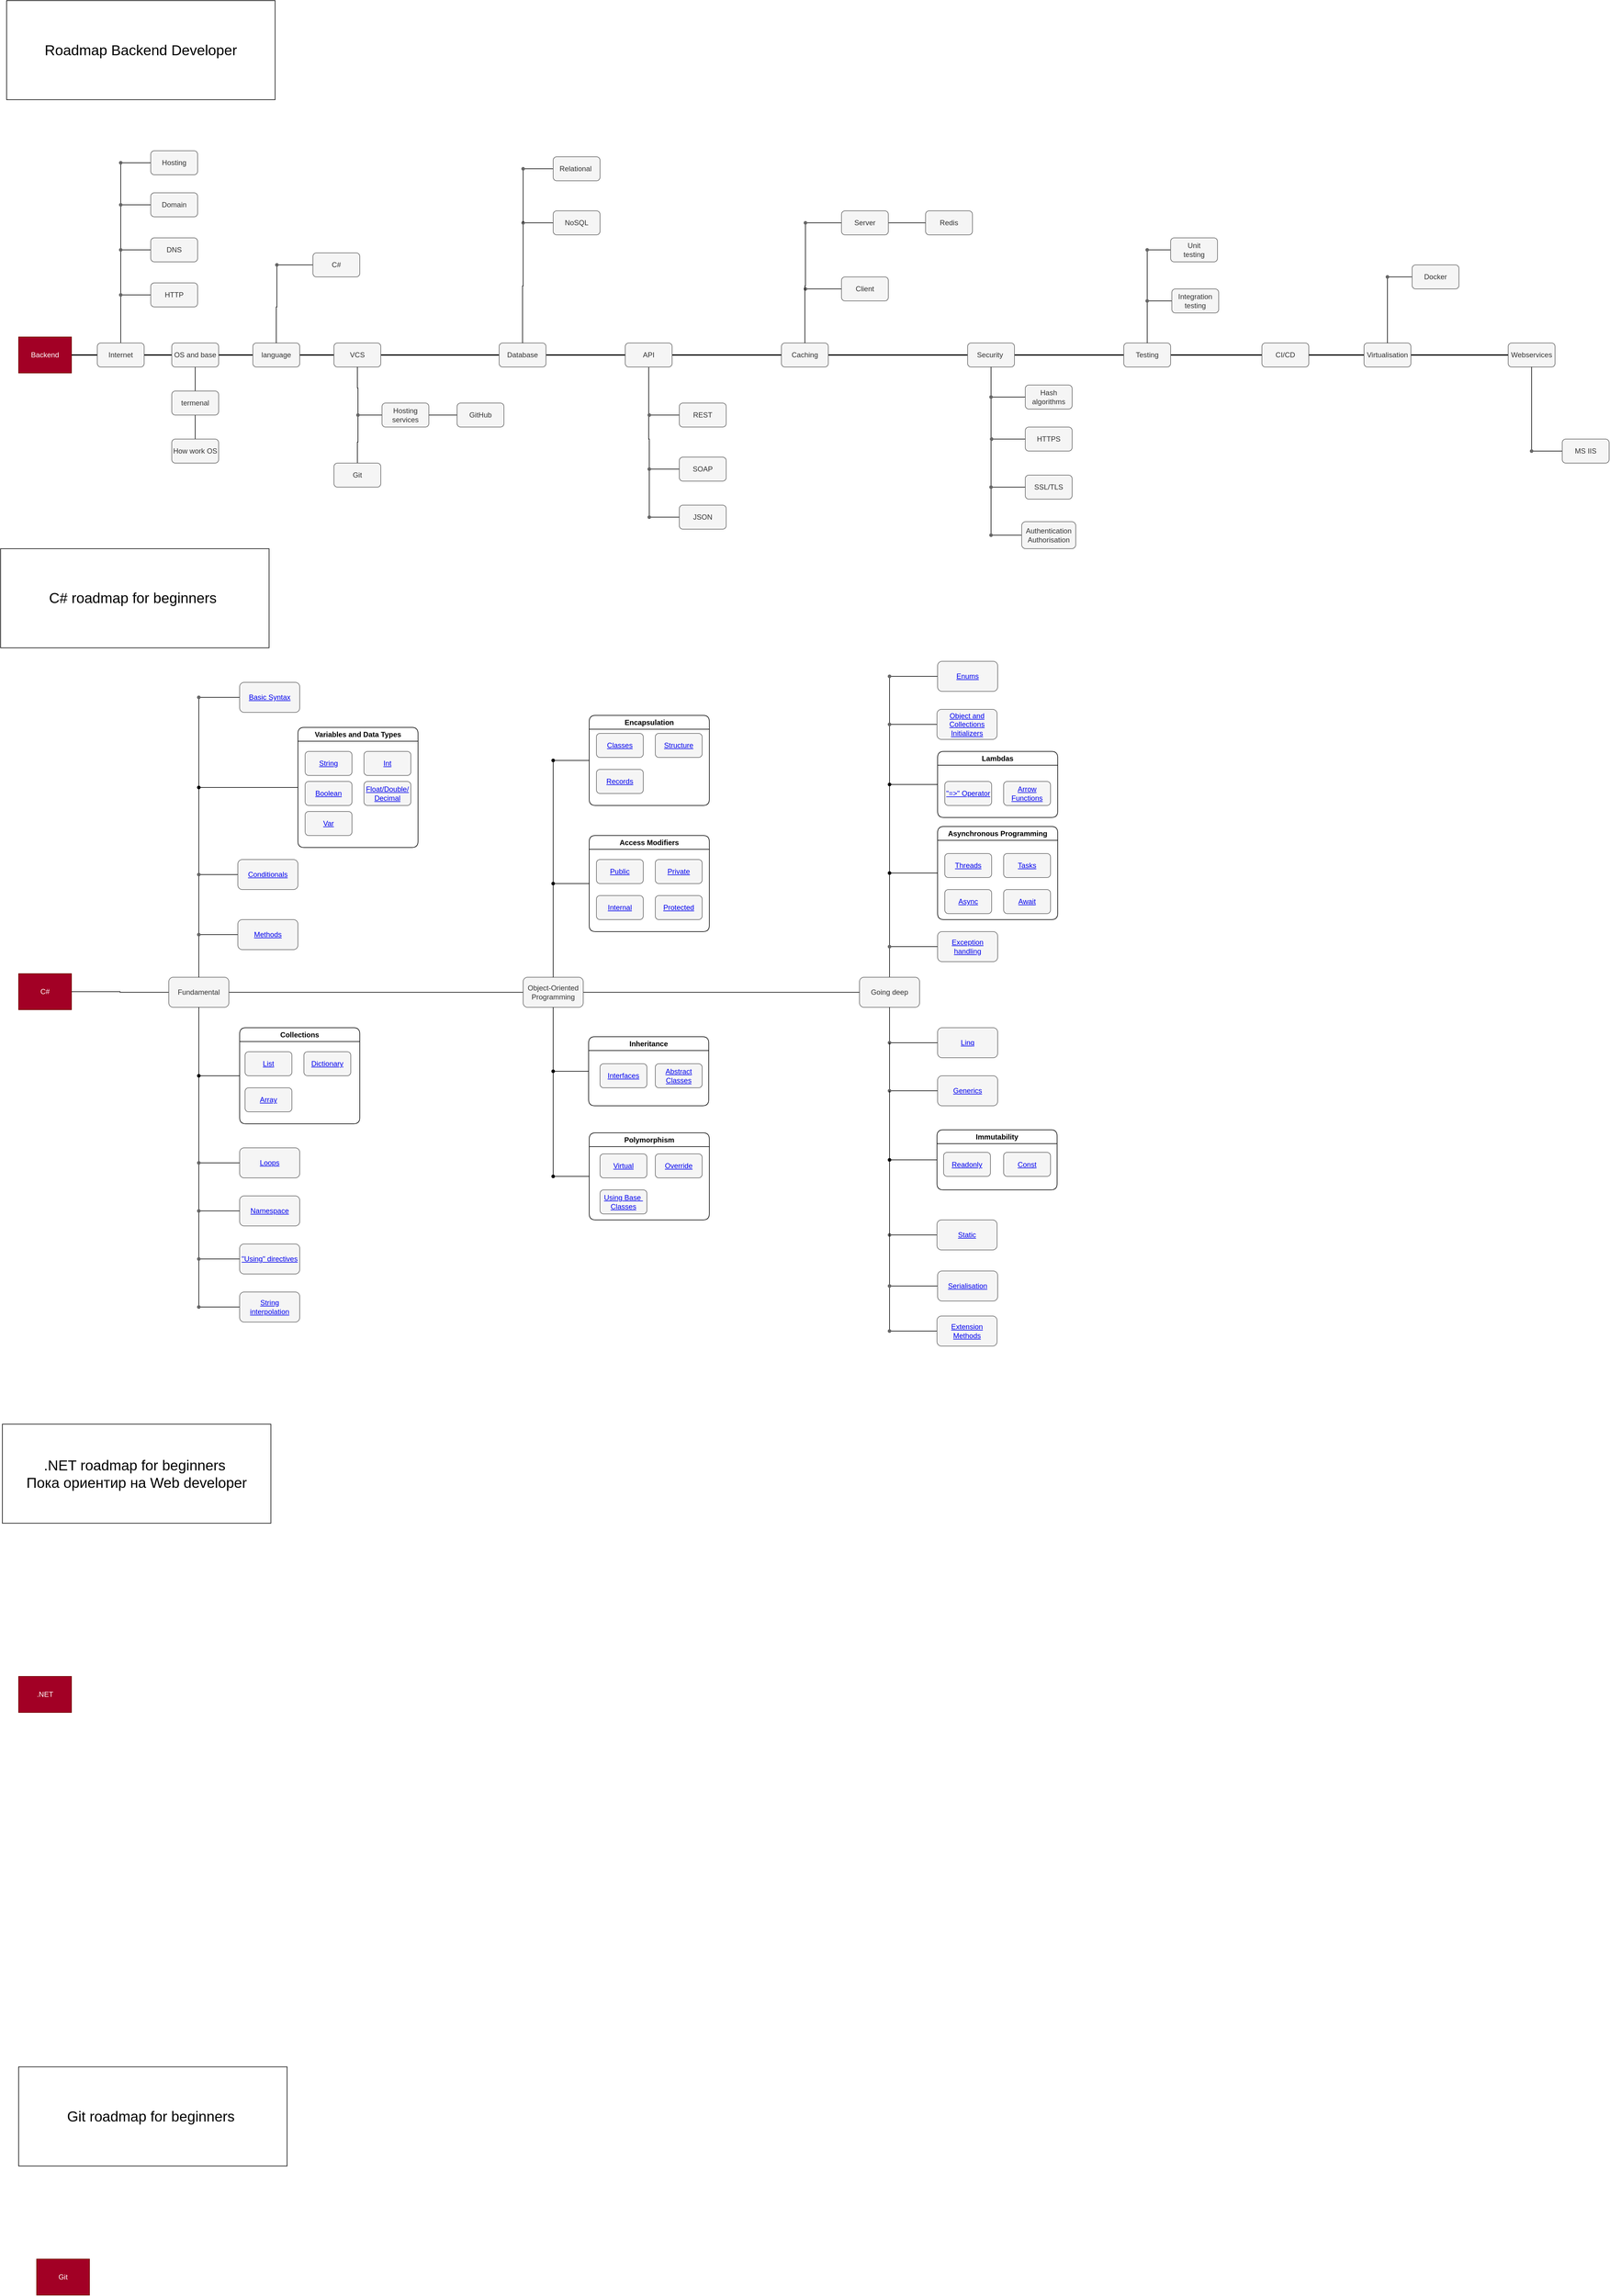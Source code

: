 <mxfile>
    <diagram id="Bi8yQc8i4gSCwa7ISA3M" name="Page-1">
        <mxGraphModel dx="4216" dy="2680" grid="1" gridSize="10" guides="1" tooltips="1" connect="1" arrows="0" fold="1" page="1" pageScale="1" pageWidth="850" pageHeight="1100" math="0" shadow="0">
            <root>
                <mxCell id="0"/>
                <mxCell id="1" parent="0"/>
                <mxCell id="2" value="" style="edgeStyle=orthogonalEdgeStyle;rounded=0;orthogonalLoop=1;jettySize=auto;html=1;endArrow=none;endFill=0;strokeWidth=2;" edge="1" parent="1" source="3" target="6">
                    <mxGeometry relative="1" as="geometry"/>
                </mxCell>
                <mxCell id="3" value="Backend" style="rounded=0;whiteSpace=wrap;html=1;fillColor=#a20025;fontColor=#ffffff;strokeColor=#6F0000;" vertex="1" parent="1">
                    <mxGeometry x="30" y="570" width="88" height="60" as="geometry"/>
                </mxCell>
                <mxCell id="4" value="" style="edgeStyle=orthogonalEdgeStyle;rounded=0;orthogonalLoop=1;jettySize=auto;html=1;endArrow=none;endFill=0;strokeWidth=2;" edge="1" parent="1" source="6" target="9">
                    <mxGeometry relative="1" as="geometry"/>
                </mxCell>
                <mxCell id="5" value="" style="edgeStyle=orthogonalEdgeStyle;rounded=0;orthogonalLoop=1;jettySize=auto;html=1;endArrow=none;endFill=0;" edge="1" parent="1" source="6" target="53">
                    <mxGeometry relative="1" as="geometry"/>
                </mxCell>
                <mxCell id="6" value="Internet" style="rounded=1;whiteSpace=wrap;html=1;fillColor=#f5f5f5;strokeColor=#666666;fontColor=#333333;" vertex="1" parent="1">
                    <mxGeometry x="161" y="580" width="78" height="40" as="geometry"/>
                </mxCell>
                <mxCell id="7" value="" style="edgeStyle=orthogonalEdgeStyle;rounded=0;orthogonalLoop=1;jettySize=auto;html=1;endArrow=none;endFill=0;strokeWidth=2;" edge="1" parent="1" source="9" target="12">
                    <mxGeometry relative="1" as="geometry"/>
                </mxCell>
                <mxCell id="8" value="" style="edgeStyle=orthogonalEdgeStyle;rounded=0;orthogonalLoop=1;jettySize=auto;html=1;endArrow=none;endFill=0;" edge="1" parent="1" source="9" target="18">
                    <mxGeometry relative="1" as="geometry"/>
                </mxCell>
                <mxCell id="9" value="OS and base" style="rounded=1;whiteSpace=wrap;html=1;fillColor=#f5f5f5;strokeColor=#666666;fontColor=#333333;" vertex="1" parent="1">
                    <mxGeometry x="285" y="580" width="78" height="40" as="geometry"/>
                </mxCell>
                <mxCell id="10" value="" style="edgeStyle=orthogonalEdgeStyle;rounded=0;orthogonalLoop=1;jettySize=auto;html=1;endArrow=none;endFill=0;startArrow=none;" edge="1" parent="1" source="49">
                    <mxGeometry relative="1" as="geometry">
                        <mxPoint x="460" y="450" as="targetPoint"/>
                    </mxGeometry>
                </mxCell>
                <mxCell id="11" value="" style="edgeStyle=orthogonalEdgeStyle;rounded=0;orthogonalLoop=1;jettySize=auto;html=1;endArrow=none;endFill=0;strokeWidth=2;" edge="1" parent="1" source="12" target="15">
                    <mxGeometry relative="1" as="geometry"/>
                </mxCell>
                <mxCell id="12" value="language" style="rounded=1;whiteSpace=wrap;html=1;fillColor=#f5f5f5;strokeColor=#666666;fontColor=#333333;" vertex="1" parent="1">
                    <mxGeometry x="420" y="580" width="78" height="40" as="geometry"/>
                </mxCell>
                <mxCell id="13" value="" style="edgeStyle=orthogonalEdgeStyle;rounded=0;orthogonalLoop=1;jettySize=auto;html=1;endArrow=none;endFill=0;startArrow=none;" edge="1" parent="1" source="24" target="16">
                    <mxGeometry relative="1" as="geometry"/>
                </mxCell>
                <mxCell id="14" value="" style="edgeStyle=orthogonalEdgeStyle;rounded=0;orthogonalLoop=1;jettySize=auto;html=1;endArrow=none;endFill=0;strokeWidth=2;" edge="1" parent="1" source="15" target="28">
                    <mxGeometry relative="1" as="geometry"/>
                </mxCell>
                <mxCell id="15" value="VCS" style="rounded=1;whiteSpace=wrap;html=1;fillColor=#f5f5f5;strokeColor=#666666;fontColor=#333333;" vertex="1" parent="1">
                    <mxGeometry x="555" y="580" width="78" height="40" as="geometry"/>
                </mxCell>
                <mxCell id="16" value="Git" style="whiteSpace=wrap;html=1;fillColor=#f5f5f5;strokeColor=#666666;fontColor=#333333;rounded=1;" vertex="1" parent="1">
                    <mxGeometry x="555" y="780" width="78" height="40" as="geometry"/>
                </mxCell>
                <mxCell id="17" value="" style="edgeStyle=orthogonalEdgeStyle;rounded=0;orthogonalLoop=1;jettySize=auto;html=1;endArrow=none;endFill=0;" edge="1" parent="1" source="18" target="19">
                    <mxGeometry relative="1" as="geometry"/>
                </mxCell>
                <mxCell id="18" value="termenal" style="whiteSpace=wrap;html=1;fillColor=#f5f5f5;strokeColor=#666666;fontColor=#333333;rounded=1;" vertex="1" parent="1">
                    <mxGeometry x="285" y="660" width="78" height="40" as="geometry"/>
                </mxCell>
                <mxCell id="19" value="How work OS" style="whiteSpace=wrap;html=1;fillColor=#f5f5f5;strokeColor=#666666;fontColor=#333333;rounded=1;" vertex="1" parent="1">
                    <mxGeometry x="285" y="740" width="78" height="40" as="geometry"/>
                </mxCell>
                <mxCell id="20" value="" style="edgeStyle=orthogonalEdgeStyle;rounded=0;orthogonalLoop=1;jettySize=auto;html=1;endArrow=none;endFill=0;" edge="1" parent="1" source="22" target="24">
                    <mxGeometry relative="1" as="geometry"/>
                </mxCell>
                <mxCell id="21" value="" style="edgeStyle=orthogonalEdgeStyle;rounded=0;orthogonalLoop=1;jettySize=auto;html=1;endArrow=none;endFill=0;" edge="1" parent="1" source="22" target="25">
                    <mxGeometry relative="1" as="geometry"/>
                </mxCell>
                <mxCell id="22" value="Hosting services" style="whiteSpace=wrap;html=1;fillColor=#f5f5f5;strokeColor=#666666;fontColor=#333333;rounded=1;" vertex="1" parent="1">
                    <mxGeometry x="635" y="680" width="78" height="40" as="geometry"/>
                </mxCell>
                <mxCell id="23" value="" style="edgeStyle=orthogonalEdgeStyle;rounded=0;orthogonalLoop=1;jettySize=auto;html=1;endArrow=none;endFill=0;" edge="1" parent="1" source="15" target="24">
                    <mxGeometry relative="1" as="geometry">
                        <mxPoint x="595" y="620" as="sourcePoint"/>
                        <mxPoint x="595" y="780" as="targetPoint"/>
                    </mxGeometry>
                </mxCell>
                <mxCell id="24" value="" style="shape=waypoint;sketch=0;size=6;pointerEvents=1;points=[];fillColor=#f5f5f5;resizable=0;rotatable=0;perimeter=centerPerimeter;snapToPoint=1;strokeColor=#666666;fontColor=#333333;rounded=1;" vertex="1" parent="1">
                    <mxGeometry x="585" y="690" width="20" height="20" as="geometry"/>
                </mxCell>
                <mxCell id="25" value="GitHub" style="whiteSpace=wrap;html=1;fillColor=#f5f5f5;strokeColor=#666666;fontColor=#333333;rounded=1;" vertex="1" parent="1">
                    <mxGeometry x="760" y="680" width="78" height="40" as="geometry"/>
                </mxCell>
                <mxCell id="26" value="" style="edgeStyle=orthogonalEdgeStyle;rounded=0;orthogonalLoop=1;jettySize=auto;html=1;endArrow=none;endFill=0;startArrow=none;" edge="1" parent="1" source="36">
                    <mxGeometry relative="1" as="geometry">
                        <mxPoint x="870" y="290" as="targetPoint"/>
                    </mxGeometry>
                </mxCell>
                <mxCell id="27" value="" style="edgeStyle=orthogonalEdgeStyle;rounded=0;orthogonalLoop=1;jettySize=auto;html=1;endArrow=none;endFill=0;strokeWidth=2;" edge="1" parent="1" source="28" target="39">
                    <mxGeometry relative="1" as="geometry"/>
                </mxCell>
                <mxCell id="28" value="Database" style="rounded=1;whiteSpace=wrap;html=1;fillColor=#f5f5f5;strokeColor=#666666;fontColor=#333333;" vertex="1" parent="1">
                    <mxGeometry x="830" y="580" width="78" height="40" as="geometry"/>
                </mxCell>
                <mxCell id="29" value="" style="edgeStyle=orthogonalEdgeStyle;rounded=0;orthogonalLoop=1;jettySize=auto;html=1;endArrow=none;endFill=0;" edge="1" parent="1" source="30" target="34">
                    <mxGeometry relative="1" as="geometry"/>
                </mxCell>
                <mxCell id="30" value="NoSQL" style="rounded=1;whiteSpace=wrap;html=1;fillColor=#f5f5f5;strokeColor=#666666;fontColor=#333333;" vertex="1" parent="1">
                    <mxGeometry x="920" y="360" width="78" height="40" as="geometry"/>
                </mxCell>
                <mxCell id="31" value="" style="edgeStyle=orthogonalEdgeStyle;rounded=0;orthogonalLoop=1;jettySize=auto;html=1;endArrow=none;endFill=0;" edge="1" parent="1" source="32" target="36">
                    <mxGeometry relative="1" as="geometry"/>
                </mxCell>
                <mxCell id="32" value="Relational&amp;nbsp;" style="rounded=1;whiteSpace=wrap;html=1;fillColor=#f5f5f5;strokeColor=#666666;fontColor=#333333;" vertex="1" parent="1">
                    <mxGeometry x="920" y="270" width="78" height="40" as="geometry"/>
                </mxCell>
                <mxCell id="33" value="" style="edgeStyle=orthogonalEdgeStyle;rounded=0;orthogonalLoop=1;jettySize=auto;html=1;endArrow=none;endFill=0;" edge="1" parent="1" source="28" target="34">
                    <mxGeometry relative="1" as="geometry">
                        <mxPoint x="930" y="580" as="sourcePoint"/>
                        <mxPoint x="930" y="290" as="targetPoint"/>
                    </mxGeometry>
                </mxCell>
                <mxCell id="34" value="" style="shape=waypoint;sketch=0;size=6;pointerEvents=1;points=[];fillColor=#f5f5f5;resizable=0;rotatable=0;perimeter=centerPerimeter;snapToPoint=1;strokeColor=#666666;fontColor=#333333;rounded=1;" vertex="1" parent="1">
                    <mxGeometry x="860" y="370" width="20" height="20" as="geometry"/>
                </mxCell>
                <mxCell id="35" value="" style="edgeStyle=orthogonalEdgeStyle;rounded=0;orthogonalLoop=1;jettySize=auto;html=1;endArrow=none;endFill=0;startArrow=none;" edge="1" parent="1" source="34" target="36">
                    <mxGeometry relative="1" as="geometry">
                        <mxPoint x="870" y="500" as="sourcePoint"/>
                        <mxPoint x="870" y="290" as="targetPoint"/>
                    </mxGeometry>
                </mxCell>
                <mxCell id="36" value="" style="shape=waypoint;sketch=0;size=6;pointerEvents=1;points=[];fillColor=#f5f5f5;resizable=0;rotatable=0;perimeter=centerPerimeter;snapToPoint=1;strokeColor=#666666;fontColor=#333333;rounded=1;" vertex="1" parent="1">
                    <mxGeometry x="860" y="280" width="20" height="20" as="geometry"/>
                </mxCell>
                <mxCell id="37" value="" style="edgeStyle=orthogonalEdgeStyle;rounded=0;orthogonalLoop=1;jettySize=auto;html=1;endArrow=none;endFill=0;entryX=0.411;entryY=0.739;entryDx=0;entryDy=0;entryPerimeter=0;" edge="1" parent="1" source="39" target="57">
                    <mxGeometry relative="1" as="geometry">
                        <mxPoint x="1080" y="920" as="targetPoint"/>
                    </mxGeometry>
                </mxCell>
                <mxCell id="38" value="" style="edgeStyle=orthogonalEdgeStyle;rounded=0;orthogonalLoop=1;jettySize=auto;html=1;endArrow=none;endFill=0;strokeWidth=2;" edge="1" parent="1" source="39" target="61">
                    <mxGeometry relative="1" as="geometry"/>
                </mxCell>
                <mxCell id="39" value="API" style="rounded=1;whiteSpace=wrap;html=1;fillColor=#f5f5f5;strokeColor=#666666;fontColor=#333333;" vertex="1" parent="1">
                    <mxGeometry x="1040" y="580" width="78" height="40" as="geometry"/>
                </mxCell>
                <mxCell id="40" value="" style="edgeStyle=orthogonalEdgeStyle;rounded=0;orthogonalLoop=1;jettySize=auto;html=1;endArrow=none;endFill=0;" edge="1" parent="1" source="41" target="55">
                    <mxGeometry relative="1" as="geometry"/>
                </mxCell>
                <mxCell id="41" value="REST" style="rounded=1;whiteSpace=wrap;html=1;fillColor=#f5f5f5;strokeColor=#666666;fontColor=#333333;" vertex="1" parent="1">
                    <mxGeometry x="1130" y="680" width="78" height="40" as="geometry"/>
                </mxCell>
                <mxCell id="42" value="" style="edgeStyle=orthogonalEdgeStyle;rounded=0;orthogonalLoop=1;jettySize=auto;html=1;endArrow=none;endFill=0;" edge="1" parent="1" source="43" target="56">
                    <mxGeometry relative="1" as="geometry"/>
                </mxCell>
                <mxCell id="43" value="SOAP" style="rounded=1;whiteSpace=wrap;html=1;fillColor=#f5f5f5;strokeColor=#666666;fontColor=#333333;" vertex="1" parent="1">
                    <mxGeometry x="1130" y="770" width="78" height="40" as="geometry"/>
                </mxCell>
                <mxCell id="44" value="" style="edgeStyle=orthogonalEdgeStyle;rounded=0;orthogonalLoop=1;jettySize=auto;html=1;endArrow=none;endFill=0;" edge="1" parent="1" source="45" target="57">
                    <mxGeometry relative="1" as="geometry"/>
                </mxCell>
                <mxCell id="45" value="JSON" style="rounded=1;whiteSpace=wrap;html=1;fillColor=#f5f5f5;strokeColor=#666666;fontColor=#333333;" vertex="1" parent="1">
                    <mxGeometry x="1130" y="850" width="78" height="40" as="geometry"/>
                </mxCell>
                <mxCell id="46" value="" style="edgeStyle=orthogonalEdgeStyle;rounded=0;orthogonalLoop=1;jettySize=auto;html=1;endArrow=none;endFill=0;" edge="1" parent="1" source="47" target="49">
                    <mxGeometry relative="1" as="geometry"/>
                </mxCell>
                <mxCell id="47" value="C#" style="whiteSpace=wrap;html=1;fillColor=#f5f5f5;strokeColor=#666666;fontColor=#333333;rounded=1;" vertex="1" parent="1">
                    <mxGeometry x="520" y="430" width="78" height="40" as="geometry"/>
                </mxCell>
                <mxCell id="48" value="" style="edgeStyle=orthogonalEdgeStyle;rounded=0;orthogonalLoop=1;jettySize=auto;html=1;endArrow=none;endFill=0;" edge="1" parent="1" source="12" target="49">
                    <mxGeometry relative="1" as="geometry">
                        <mxPoint x="460" y="580" as="sourcePoint"/>
                        <mxPoint x="460" y="450" as="targetPoint"/>
                    </mxGeometry>
                </mxCell>
                <mxCell id="49" value="" style="shape=waypoint;sketch=0;size=6;pointerEvents=1;points=[];fillColor=#f5f5f5;resizable=0;rotatable=0;perimeter=centerPerimeter;snapToPoint=1;strokeColor=#666666;fontColor=#333333;rounded=1;" vertex="1" parent="1">
                    <mxGeometry x="450" y="440" width="20" height="20" as="geometry"/>
                </mxCell>
                <mxCell id="50" value="" style="edgeStyle=orthogonalEdgeStyle;rounded=0;orthogonalLoop=1;jettySize=auto;html=1;endArrow=none;endFill=0;" edge="1" parent="1" source="51" target="53">
                    <mxGeometry relative="1" as="geometry"/>
                </mxCell>
                <mxCell id="51" value="HTTP" style="rounded=1;whiteSpace=wrap;html=1;fillColor=#f5f5f5;strokeColor=#666666;fontColor=#333333;" vertex="1" parent="1">
                    <mxGeometry x="250" y="480" width="78" height="40" as="geometry"/>
                </mxCell>
                <mxCell id="52" value="" style="edgeStyle=orthogonalEdgeStyle;rounded=0;orthogonalLoop=1;jettySize=auto;html=1;endArrow=none;endFill=0;" edge="1" parent="1" source="53" target="121">
                    <mxGeometry relative="1" as="geometry"/>
                </mxCell>
                <mxCell id="53" value="" style="shape=waypoint;sketch=0;size=6;pointerEvents=1;points=[];fillColor=#f5f5f5;resizable=0;rotatable=0;perimeter=centerPerimeter;snapToPoint=1;strokeColor=#666666;fontColor=#333333;rounded=1;" vertex="1" parent="1">
                    <mxGeometry x="190" y="490" width="20" height="20" as="geometry"/>
                </mxCell>
                <mxCell id="54" value="&lt;span style=&quot;font-size: 24px;&quot;&gt;Roadmap Backend Developer&lt;/span&gt;" style="rounded=0;whiteSpace=wrap;html=1;" vertex="1" parent="1">
                    <mxGeometry x="10" y="10" width="447" height="165" as="geometry"/>
                </mxCell>
                <mxCell id="55" value="" style="shape=waypoint;sketch=0;size=6;pointerEvents=1;points=[];fillColor=#f5f5f5;resizable=0;rotatable=0;perimeter=centerPerimeter;snapToPoint=1;strokeColor=#666666;fontColor=#333333;rounded=1;" vertex="1" parent="1">
                    <mxGeometry x="1070" y="690" width="20" height="20" as="geometry"/>
                </mxCell>
                <mxCell id="56" value="" style="shape=waypoint;sketch=0;size=6;pointerEvents=1;points=[];fillColor=#f5f5f5;resizable=0;rotatable=0;perimeter=centerPerimeter;snapToPoint=1;strokeColor=#666666;fontColor=#333333;rounded=1;" vertex="1" parent="1">
                    <mxGeometry x="1070" y="780" width="20" height="20" as="geometry"/>
                </mxCell>
                <mxCell id="57" value="" style="shape=waypoint;sketch=0;size=6;pointerEvents=1;points=[];fillColor=#f5f5f5;resizable=0;rotatable=0;perimeter=centerPerimeter;snapToPoint=1;strokeColor=#666666;fontColor=#333333;rounded=1;" vertex="1" parent="1">
                    <mxGeometry x="1070" y="860" width="20" height="20" as="geometry"/>
                </mxCell>
                <mxCell id="58" style="edgeStyle=orthogonalEdgeStyle;rounded=0;orthogonalLoop=1;jettySize=auto;html=1;entryX=0.589;entryY=1.05;entryDx=0;entryDy=0;entryPerimeter=0;endArrow=none;endFill=0;" edge="1" parent="1" source="57" target="57">
                    <mxGeometry relative="1" as="geometry"/>
                </mxCell>
                <mxCell id="59" value="" style="edgeStyle=orthogonalEdgeStyle;rounded=0;orthogonalLoop=1;jettySize=auto;html=1;endArrow=none;endFill=0;startArrow=none;" edge="1" parent="1" source="69">
                    <mxGeometry relative="1" as="geometry">
                        <mxPoint x="1340" y="380" as="targetPoint"/>
                    </mxGeometry>
                </mxCell>
                <mxCell id="60" value="" style="edgeStyle=orthogonalEdgeStyle;rounded=0;orthogonalLoop=1;jettySize=auto;html=1;endArrow=none;endFill=0;strokeWidth=2;" edge="1" parent="1" source="61" target="73">
                    <mxGeometry relative="1" as="geometry"/>
                </mxCell>
                <mxCell id="61" value="Caching" style="rounded=1;whiteSpace=wrap;html=1;fillColor=#f5f5f5;strokeColor=#666666;fontColor=#333333;" vertex="1" parent="1">
                    <mxGeometry x="1300" y="580" width="78" height="40" as="geometry"/>
                </mxCell>
                <mxCell id="62" value="" style="edgeStyle=orthogonalEdgeStyle;rounded=0;orthogonalLoop=1;jettySize=auto;html=1;endArrow=none;endFill=0;" edge="1" parent="1" source="63" target="67">
                    <mxGeometry relative="1" as="geometry"/>
                </mxCell>
                <mxCell id="63" value="Client" style="rounded=1;whiteSpace=wrap;html=1;fillColor=#f5f5f5;strokeColor=#666666;fontColor=#333333;" vertex="1" parent="1">
                    <mxGeometry x="1400" y="470" width="78" height="40" as="geometry"/>
                </mxCell>
                <mxCell id="64" value="" style="edgeStyle=orthogonalEdgeStyle;rounded=0;orthogonalLoop=1;jettySize=auto;html=1;endArrow=none;endFill=0;" edge="1" parent="1" source="66" target="69">
                    <mxGeometry relative="1" as="geometry"/>
                </mxCell>
                <mxCell id="65" value="" style="edgeStyle=orthogonalEdgeStyle;rounded=0;orthogonalLoop=1;jettySize=auto;html=1;endArrow=none;endFill=0;" edge="1" parent="1" source="66" target="70">
                    <mxGeometry relative="1" as="geometry"/>
                </mxCell>
                <mxCell id="66" value="Server" style="rounded=1;whiteSpace=wrap;html=1;fillColor=#f5f5f5;strokeColor=#666666;fontColor=#333333;" vertex="1" parent="1">
                    <mxGeometry x="1400" y="360" width="78" height="40" as="geometry"/>
                </mxCell>
                <mxCell id="67" value="" style="shape=waypoint;sketch=0;size=6;pointerEvents=1;points=[];fillColor=#f5f5f5;resizable=0;rotatable=0;perimeter=centerPerimeter;snapToPoint=1;strokeColor=#666666;fontColor=#333333;rounded=1;" vertex="1" parent="1">
                    <mxGeometry x="1330" y="480" width="20" height="20" as="geometry"/>
                </mxCell>
                <mxCell id="68" value="" style="edgeStyle=orthogonalEdgeStyle;rounded=0;orthogonalLoop=1;jettySize=auto;html=1;endArrow=none;endFill=0;" edge="1" parent="1" source="61" target="69">
                    <mxGeometry relative="1" as="geometry">
                        <mxPoint x="1340" y="580" as="sourcePoint"/>
                        <mxPoint x="1340" y="380" as="targetPoint"/>
                    </mxGeometry>
                </mxCell>
                <mxCell id="69" value="" style="shape=waypoint;sketch=0;size=6;pointerEvents=1;points=[];fillColor=#f5f5f5;resizable=0;rotatable=0;perimeter=centerPerimeter;snapToPoint=1;strokeColor=#666666;fontColor=#333333;rounded=1;" vertex="1" parent="1">
                    <mxGeometry x="1330" y="370" width="20" height="20" as="geometry"/>
                </mxCell>
                <mxCell id="70" value="Redis" style="rounded=1;whiteSpace=wrap;html=1;fillColor=#f5f5f5;strokeColor=#666666;fontColor=#333333;" vertex="1" parent="1">
                    <mxGeometry x="1540" y="360" width="78" height="40" as="geometry"/>
                </mxCell>
                <mxCell id="71" value="" style="edgeStyle=orthogonalEdgeStyle;rounded=0;orthogonalLoop=1;jettySize=auto;html=1;endArrow=none;endFill=0;startArrow=none;" edge="1" parent="1" source="83">
                    <mxGeometry relative="1" as="geometry">
                        <mxPoint x="1649" y="895" as="targetPoint"/>
                    </mxGeometry>
                </mxCell>
                <mxCell id="72" value="" style="edgeStyle=orthogonalEdgeStyle;rounded=0;orthogonalLoop=1;jettySize=auto;html=1;endArrow=none;endFill=0;strokeWidth=2;" edge="1" parent="1" source="73" target="90">
                    <mxGeometry relative="1" as="geometry"/>
                </mxCell>
                <mxCell id="73" value="Security&amp;nbsp;" style="rounded=1;whiteSpace=wrap;html=1;fillColor=#f5f5f5;strokeColor=#666666;fontColor=#333333;align=center;" vertex="1" parent="1">
                    <mxGeometry x="1610" y="580" width="78" height="40" as="geometry"/>
                </mxCell>
                <mxCell id="74" value="" style="edgeStyle=orthogonalEdgeStyle;rounded=0;orthogonalLoop=1;jettySize=auto;html=1;endArrow=none;endFill=0;" edge="1" parent="1" source="75" target="84">
                    <mxGeometry relative="1" as="geometry"/>
                </mxCell>
                <mxCell id="75" value="HTTPS" style="rounded=1;whiteSpace=wrap;html=1;fillColor=#f5f5f5;strokeColor=#666666;fontColor=#333333;align=center;" vertex="1" parent="1">
                    <mxGeometry x="1706" y="720" width="78" height="40" as="geometry"/>
                </mxCell>
                <mxCell id="76" value="" style="edgeStyle=orthogonalEdgeStyle;rounded=0;orthogonalLoop=1;jettySize=auto;html=1;endArrow=none;endFill=0;" edge="1" parent="1" source="77" target="85">
                    <mxGeometry relative="1" as="geometry"/>
                </mxCell>
                <mxCell id="77" value="SSL/TLS" style="rounded=1;whiteSpace=wrap;html=1;fillColor=#f5f5f5;strokeColor=#666666;fontColor=#333333;align=center;" vertex="1" parent="1">
                    <mxGeometry x="1706" y="800" width="78" height="40" as="geometry"/>
                </mxCell>
                <mxCell id="78" value="" style="edgeStyle=orthogonalEdgeStyle;rounded=0;orthogonalLoop=1;jettySize=auto;html=1;endArrow=none;endFill=0;" edge="1" parent="1" source="79" target="83">
                    <mxGeometry relative="1" as="geometry"/>
                </mxCell>
                <mxCell id="79" value="Authentication Authorisation" style="rounded=1;whiteSpace=wrap;html=1;fillColor=#f5f5f5;strokeColor=#666666;fontColor=#333333;align=center;" vertex="1" parent="1">
                    <mxGeometry x="1700" y="877.5" width="90" height="45" as="geometry"/>
                </mxCell>
                <mxCell id="80" value="" style="edgeStyle=orthogonalEdgeStyle;rounded=0;orthogonalLoop=1;jettySize=auto;html=1;endArrow=none;endFill=0;" edge="1" parent="1" source="81" target="87">
                    <mxGeometry relative="1" as="geometry"/>
                </mxCell>
                <mxCell id="81" value="Hash algorithms" style="rounded=1;whiteSpace=wrap;html=1;fillColor=#f5f5f5;strokeColor=#666666;fontColor=#333333;align=center;" vertex="1" parent="1">
                    <mxGeometry x="1706" y="650" width="78" height="40" as="geometry"/>
                </mxCell>
                <mxCell id="82" value="" style="edgeStyle=orthogonalEdgeStyle;rounded=0;orthogonalLoop=1;jettySize=auto;html=1;endArrow=none;endFill=0;startArrow=none;" edge="1" parent="1" source="87" target="83">
                    <mxGeometry relative="1" as="geometry">
                        <mxPoint x="1649.0" y="620.0" as="sourcePoint"/>
                        <mxPoint x="1649.0" y="895.0" as="targetPoint"/>
                    </mxGeometry>
                </mxCell>
                <mxCell id="83" value="" style="shape=waypoint;sketch=0;size=6;pointerEvents=1;points=[];fillColor=#f5f5f5;resizable=0;rotatable=0;perimeter=centerPerimeter;snapToPoint=1;strokeColor=#666666;fontColor=#333333;rounded=1;" vertex="1" parent="1">
                    <mxGeometry x="1639" y="890" width="20" height="20" as="geometry"/>
                </mxCell>
                <mxCell id="84" value="" style="shape=waypoint;sketch=0;size=6;pointerEvents=1;points=[];fillColor=#f5f5f5;resizable=0;rotatable=0;perimeter=centerPerimeter;snapToPoint=1;strokeColor=#666666;fontColor=#333333;rounded=1;" vertex="1" parent="1">
                    <mxGeometry x="1640" y="730" width="20" height="20" as="geometry"/>
                </mxCell>
                <mxCell id="85" value="" style="shape=waypoint;sketch=0;size=6;pointerEvents=1;points=[];fillColor=#f5f5f5;resizable=0;rotatable=0;perimeter=centerPerimeter;snapToPoint=1;strokeColor=#666666;fontColor=#333333;rounded=1;" vertex="1" parent="1">
                    <mxGeometry x="1639" y="810" width="20" height="20" as="geometry"/>
                </mxCell>
                <mxCell id="86" value="" style="edgeStyle=orthogonalEdgeStyle;rounded=0;orthogonalLoop=1;jettySize=auto;html=1;endArrow=none;endFill=0;" edge="1" parent="1" source="73" target="87">
                    <mxGeometry relative="1" as="geometry">
                        <mxPoint x="1649" y="620" as="sourcePoint"/>
                        <mxPoint x="1649" y="900" as="targetPoint"/>
                    </mxGeometry>
                </mxCell>
                <mxCell id="87" value="" style="shape=waypoint;sketch=0;size=6;pointerEvents=1;points=[];fillColor=#f5f5f5;resizable=0;rotatable=0;perimeter=centerPerimeter;snapToPoint=1;strokeColor=#666666;fontColor=#333333;rounded=1;" vertex="1" parent="1">
                    <mxGeometry x="1639" y="660" width="20" height="20" as="geometry"/>
                </mxCell>
                <mxCell id="88" value="" style="edgeStyle=orthogonalEdgeStyle;rounded=0;orthogonalLoop=1;jettySize=auto;html=1;endArrow=none;endFill=0;startArrow=none;" edge="1" parent="1" source="96">
                    <mxGeometry relative="1" as="geometry">
                        <mxPoint x="1909" y="425" as="targetPoint"/>
                    </mxGeometry>
                </mxCell>
                <mxCell id="89" value="" style="edgeStyle=orthogonalEdgeStyle;rounded=0;orthogonalLoop=1;jettySize=auto;html=1;endArrow=none;endFill=0;strokeWidth=2;" edge="1" parent="1" source="90" target="100">
                    <mxGeometry relative="1" as="geometry"/>
                </mxCell>
                <mxCell id="90" value="Testing" style="rounded=1;whiteSpace=wrap;html=1;fillColor=#f5f5f5;strokeColor=#666666;fontColor=#333333;align=center;" vertex="1" parent="1">
                    <mxGeometry x="1870" y="580" width="78" height="40" as="geometry"/>
                </mxCell>
                <mxCell id="91" value="" style="edgeStyle=orthogonalEdgeStyle;rounded=0;orthogonalLoop=1;jettySize=auto;html=1;endArrow=none;endFill=0;" edge="1" parent="1" source="92" target="96">
                    <mxGeometry relative="1" as="geometry"/>
                </mxCell>
                <mxCell id="92" value="Unit&lt;br&gt;testing" style="rounded=1;whiteSpace=wrap;html=1;fillColor=#f5f5f5;strokeColor=#666666;fontColor=#333333;align=center;" vertex="1" parent="1">
                    <mxGeometry x="1948" y="405" width="78" height="40" as="geometry"/>
                </mxCell>
                <mxCell id="93" value="" style="edgeStyle=orthogonalEdgeStyle;rounded=0;orthogonalLoop=1;jettySize=auto;html=1;endArrow=none;endFill=0;" edge="1" parent="1" source="94" target="98">
                    <mxGeometry relative="1" as="geometry"/>
                </mxCell>
                <mxCell id="94" value="Integration testing" style="rounded=1;whiteSpace=wrap;html=1;fillColor=#f5f5f5;strokeColor=#666666;fontColor=#333333;align=center;" vertex="1" parent="1">
                    <mxGeometry x="1950" y="490" width="78" height="40" as="geometry"/>
                </mxCell>
                <mxCell id="95" value="" style="edgeStyle=orthogonalEdgeStyle;rounded=0;orthogonalLoop=1;jettySize=auto;html=1;endArrow=none;endFill=0;startArrow=none;" edge="1" parent="1" source="98" target="96">
                    <mxGeometry relative="1" as="geometry">
                        <mxPoint x="1909" y="580" as="sourcePoint"/>
                        <mxPoint x="1909" y="425" as="targetPoint"/>
                    </mxGeometry>
                </mxCell>
                <mxCell id="96" value="" style="shape=waypoint;sketch=0;size=6;pointerEvents=1;points=[];fillColor=#f5f5f5;resizable=0;rotatable=0;perimeter=centerPerimeter;snapToPoint=1;strokeColor=#666666;fontColor=#333333;rounded=1;" vertex="1" parent="1">
                    <mxGeometry x="1899" y="415" width="20" height="20" as="geometry"/>
                </mxCell>
                <mxCell id="97" value="" style="edgeStyle=orthogonalEdgeStyle;rounded=0;orthogonalLoop=1;jettySize=auto;html=1;endArrow=none;endFill=0;" edge="1" parent="1" source="90" target="98">
                    <mxGeometry relative="1" as="geometry">
                        <mxPoint x="1909" y="580" as="sourcePoint"/>
                        <mxPoint x="1909" y="425" as="targetPoint"/>
                    </mxGeometry>
                </mxCell>
                <mxCell id="98" value="" style="shape=waypoint;sketch=0;size=6;pointerEvents=1;points=[];fillColor=#f5f5f5;resizable=0;rotatable=0;perimeter=centerPerimeter;snapToPoint=1;strokeColor=#666666;fontColor=#333333;rounded=1;" vertex="1" parent="1">
                    <mxGeometry x="1899" y="500" width="20" height="20" as="geometry"/>
                </mxCell>
                <mxCell id="99" value="" style="edgeStyle=orthogonalEdgeStyle;rounded=0;orthogonalLoop=1;jettySize=auto;html=1;endArrow=none;endFill=0;strokeWidth=2;" edge="1" parent="1" source="100" target="103">
                    <mxGeometry relative="1" as="geometry"/>
                </mxCell>
                <mxCell id="100" value="CI/CD" style="rounded=1;whiteSpace=wrap;html=1;fillColor=#f5f5f5;strokeColor=#666666;fontColor=#333333;align=center;" vertex="1" parent="1">
                    <mxGeometry x="2100" y="580" width="78" height="40" as="geometry"/>
                </mxCell>
                <mxCell id="101" value="" style="edgeStyle=orthogonalEdgeStyle;rounded=0;orthogonalLoop=1;jettySize=auto;html=1;endArrow=none;endFill=0;startArrow=none;" edge="1" parent="1" source="107">
                    <mxGeometry relative="1" as="geometry">
                        <mxPoint x="2309" y="475" as="targetPoint"/>
                    </mxGeometry>
                </mxCell>
                <mxCell id="102" value="" style="edgeStyle=orthogonalEdgeStyle;rounded=0;orthogonalLoop=1;jettySize=auto;html=1;endArrow=none;endFill=0;strokeWidth=2;" edge="1" parent="1" source="103" target="109">
                    <mxGeometry relative="1" as="geometry"/>
                </mxCell>
                <mxCell id="103" value="Virtualisation" style="rounded=1;whiteSpace=wrap;html=1;fillColor=#f5f5f5;strokeColor=#666666;fontColor=#333333;align=center;" vertex="1" parent="1">
                    <mxGeometry x="2270" y="580" width="78" height="40" as="geometry"/>
                </mxCell>
                <mxCell id="104" value="" style="edgeStyle=orthogonalEdgeStyle;rounded=0;orthogonalLoop=1;jettySize=auto;html=1;endArrow=none;endFill=0;" edge="1" parent="1" source="105" target="107">
                    <mxGeometry relative="1" as="geometry"/>
                </mxCell>
                <mxCell id="105" value="Docker" style="rounded=1;whiteSpace=wrap;html=1;fillColor=#f5f5f5;strokeColor=#666666;fontColor=#333333;align=center;" vertex="1" parent="1">
                    <mxGeometry x="2350" y="450" width="78" height="40" as="geometry"/>
                </mxCell>
                <mxCell id="106" value="" style="edgeStyle=orthogonalEdgeStyle;rounded=0;orthogonalLoop=1;jettySize=auto;html=1;endArrow=none;endFill=0;" edge="1" parent="1" source="103" target="107">
                    <mxGeometry relative="1" as="geometry">
                        <mxPoint x="2309" y="580" as="sourcePoint"/>
                        <mxPoint x="2309" y="475" as="targetPoint"/>
                    </mxGeometry>
                </mxCell>
                <mxCell id="107" value="" style="shape=waypoint;sketch=0;size=6;pointerEvents=1;points=[];fillColor=#f5f5f5;resizable=0;rotatable=0;perimeter=centerPerimeter;snapToPoint=1;strokeColor=#666666;fontColor=#333333;rounded=1;" vertex="1" parent="1">
                    <mxGeometry x="2299" y="460" width="20" height="20" as="geometry"/>
                </mxCell>
                <mxCell id="108" value="" style="edgeStyle=orthogonalEdgeStyle;rounded=0;orthogonalLoop=1;jettySize=auto;html=1;endArrow=none;endFill=0;startArrow=none;" edge="1" parent="1" source="113">
                    <mxGeometry relative="1" as="geometry">
                        <mxPoint x="2549" y="755" as="targetPoint"/>
                    </mxGeometry>
                </mxCell>
                <mxCell id="109" value="Webservices" style="rounded=1;whiteSpace=wrap;html=1;fillColor=#f5f5f5;strokeColor=#666666;fontColor=#333333;align=center;" vertex="1" parent="1">
                    <mxGeometry x="2510" y="580" width="78" height="40" as="geometry"/>
                </mxCell>
                <mxCell id="110" value="" style="edgeStyle=orthogonalEdgeStyle;rounded=0;orthogonalLoop=1;jettySize=auto;html=1;endArrow=none;endFill=0;" edge="1" parent="1" source="111" target="113">
                    <mxGeometry relative="1" as="geometry"/>
                </mxCell>
                <mxCell id="111" value="MS IIS" style="rounded=1;whiteSpace=wrap;html=1;fillColor=#f5f5f5;strokeColor=#666666;fontColor=#333333;align=center;" vertex="1" parent="1">
                    <mxGeometry x="2600" y="740" width="78" height="40" as="geometry"/>
                </mxCell>
                <mxCell id="112" value="" style="edgeStyle=orthogonalEdgeStyle;rounded=0;orthogonalLoop=1;jettySize=auto;html=1;endArrow=none;endFill=0;" edge="1" parent="1" source="109" target="113">
                    <mxGeometry relative="1" as="geometry">
                        <mxPoint x="2549" y="620" as="sourcePoint"/>
                        <mxPoint x="2549" y="755" as="targetPoint"/>
                    </mxGeometry>
                </mxCell>
                <mxCell id="113" value="" style="shape=waypoint;sketch=0;size=6;pointerEvents=1;points=[];fillColor=#f5f5f5;resizable=0;rotatable=0;perimeter=centerPerimeter;snapToPoint=1;strokeColor=#666666;fontColor=#333333;rounded=1;" vertex="1" parent="1">
                    <mxGeometry x="2539" y="750" width="20" height="20" as="geometry"/>
                </mxCell>
                <mxCell id="114" value="" style="edgeStyle=orthogonalEdgeStyle;rounded=0;orthogonalLoop=1;jettySize=auto;html=1;endArrow=none;endFill=0;" edge="1" parent="1" source="115" target="121">
                    <mxGeometry relative="1" as="geometry"/>
                </mxCell>
                <mxCell id="115" value="DNS" style="rounded=1;whiteSpace=wrap;html=1;fillColor=#f5f5f5;strokeColor=#666666;fontColor=#333333;" vertex="1" parent="1">
                    <mxGeometry x="250" y="405" width="78" height="40" as="geometry"/>
                </mxCell>
                <mxCell id="116" value="" style="edgeStyle=orthogonalEdgeStyle;rounded=0;orthogonalLoop=1;jettySize=auto;html=1;endArrow=none;endFill=0;" edge="1" parent="1" source="117" target="123">
                    <mxGeometry relative="1" as="geometry"/>
                </mxCell>
                <mxCell id="117" value="Domain" style="rounded=1;whiteSpace=wrap;html=1;fillColor=#f5f5f5;strokeColor=#666666;fontColor=#333333;" vertex="1" parent="1">
                    <mxGeometry x="250" y="330" width="78" height="40" as="geometry"/>
                </mxCell>
                <mxCell id="118" value="" style="edgeStyle=orthogonalEdgeStyle;rounded=0;orthogonalLoop=1;jettySize=auto;html=1;endArrow=none;endFill=0;" edge="1" parent="1" source="119" target="124">
                    <mxGeometry relative="1" as="geometry"/>
                </mxCell>
                <mxCell id="119" value="Hosting" style="rounded=1;whiteSpace=wrap;html=1;fillColor=#f5f5f5;strokeColor=#666666;fontColor=#333333;" vertex="1" parent="1">
                    <mxGeometry x="250" y="260" width="78" height="40" as="geometry"/>
                </mxCell>
                <mxCell id="120" value="" style="edgeStyle=orthogonalEdgeStyle;rounded=0;orthogonalLoop=1;jettySize=auto;html=1;endArrow=none;endFill=0;" edge="1" parent="1" source="121" target="123">
                    <mxGeometry relative="1" as="geometry"/>
                </mxCell>
                <mxCell id="121" value="" style="shape=waypoint;sketch=0;size=6;pointerEvents=1;points=[];fillColor=#f5f5f5;resizable=0;rotatable=0;perimeter=centerPerimeter;snapToPoint=1;strokeColor=#666666;fontColor=#333333;rounded=1;" vertex="1" parent="1">
                    <mxGeometry x="190" y="415" width="20" height="20" as="geometry"/>
                </mxCell>
                <mxCell id="122" value="" style="edgeStyle=orthogonalEdgeStyle;rounded=0;orthogonalLoop=1;jettySize=auto;html=1;endArrow=none;endFill=0;" edge="1" parent="1" source="123" target="124">
                    <mxGeometry relative="1" as="geometry"/>
                </mxCell>
                <mxCell id="123" value="" style="shape=waypoint;sketch=0;size=6;pointerEvents=1;points=[];fillColor=#f5f5f5;resizable=0;rotatable=0;perimeter=centerPerimeter;snapToPoint=1;strokeColor=#666666;fontColor=#333333;rounded=1;" vertex="1" parent="1">
                    <mxGeometry x="190" y="340" width="20" height="20" as="geometry"/>
                </mxCell>
                <mxCell id="124" value="" style="shape=waypoint;sketch=0;size=6;pointerEvents=1;points=[];fillColor=#f5f5f5;resizable=0;rotatable=0;perimeter=centerPerimeter;snapToPoint=1;strokeColor=#666666;fontColor=#333333;rounded=1;" vertex="1" parent="1">
                    <mxGeometry x="190" y="270" width="20" height="20" as="geometry"/>
                </mxCell>
                <mxCell id="125" value="" style="edgeStyle=orthogonalEdgeStyle;rounded=0;orthogonalLoop=1;jettySize=auto;html=1;endArrow=none;endFill=0;" edge="1" parent="1" source="126" target="131">
                    <mxGeometry relative="1" as="geometry"/>
                </mxCell>
                <mxCell id="126" value="C#" style="rounded=0;whiteSpace=wrap;html=1;fillColor=#a20025;fontColor=#ffffff;strokeColor=#6F0000;" vertex="1" parent="1">
                    <mxGeometry x="30" y="1630" width="88" height="60" as="geometry"/>
                </mxCell>
                <mxCell id="127" value="&lt;span style=&quot;font-size: 24px;&quot;&gt;C# roadmap for beginners&amp;nbsp;&lt;/span&gt;" style="rounded=0;whiteSpace=wrap;html=1;" vertex="1" parent="1">
                    <mxGeometry y="922.5" width="447" height="165" as="geometry"/>
                </mxCell>
                <mxCell id="128" value="" style="edgeStyle=orthogonalEdgeStyle;rounded=0;orthogonalLoop=1;jettySize=auto;html=1;endArrow=none;endFill=0;startArrow=none;" edge="1" parent="1" source="148">
                    <mxGeometry relative="1" as="geometry">
                        <mxPoint x="330" y="1170" as="targetPoint"/>
                    </mxGeometry>
                </mxCell>
                <mxCell id="129" value="" style="edgeStyle=orthogonalEdgeStyle;rounded=0;orthogonalLoop=1;jettySize=auto;html=1;endArrow=none;endFill=0;startArrow=none;entryX=0.455;entryY=0.376;entryDx=0;entryDy=0;entryPerimeter=0;" edge="1" parent="1" source="159" target="169">
                    <mxGeometry relative="1" as="geometry">
                        <mxPoint x="330" y="2180" as="targetPoint"/>
                    </mxGeometry>
                </mxCell>
                <mxCell id="130" value="" style="edgeStyle=orthogonalEdgeStyle;rounded=0;orthogonalLoop=1;jettySize=auto;html=1;endArrow=none;endFill=0;" edge="1" parent="1" source="131" target="173">
                    <mxGeometry relative="1" as="geometry"/>
                </mxCell>
                <mxCell id="131" value="Fundamental" style="rounded=1;whiteSpace=wrap;html=1;fillColor=#f5f5f5;strokeColor=#666666;fontColor=#333333;" vertex="1" parent="1">
                    <mxGeometry x="280" y="1636" width="100" height="50" as="geometry"/>
                </mxCell>
                <mxCell id="132" value="" style="edgeStyle=orthogonalEdgeStyle;rounded=0;orthogonalLoop=1;jettySize=auto;html=1;endArrow=none;endFill=0;" edge="1" parent="1" source="133" target="134">
                    <mxGeometry relative="1" as="geometry"/>
                </mxCell>
                <UserObject label="&lt;a href=&quot;https://learn.microsoft.com/en-us/dotnet/csharp/tour-of-csharp/tutorials/hello-world&quot;&gt;Basic Syntax&lt;/a&gt;" linkTarget="_blank" id="133">
                    <mxCell style="rounded=1;whiteSpace=wrap;html=1;fillColor=#f5f5f5;strokeColor=#666666;fontColor=#333333;" vertex="1" parent="1">
                        <mxGeometry x="398" y="1145" width="100" height="50" as="geometry"/>
                    </mxCell>
                </UserObject>
                <mxCell id="134" value="" style="shape=waypoint;sketch=0;size=6;pointerEvents=1;points=[];fillColor=#f5f5f5;resizable=0;rotatable=0;perimeter=centerPerimeter;snapToPoint=1;strokeColor=#666666;fontColor=#333333;rounded=1;" vertex="1" parent="1">
                    <mxGeometry x="320" y="1160" width="20" height="20" as="geometry"/>
                </mxCell>
                <mxCell id="135" value="" style="edgeStyle=orthogonalEdgeStyle;rounded=0;orthogonalLoop=1;jettySize=auto;html=1;endArrow=none;endFill=0;" edge="1" parent="1" source="136" target="142">
                    <mxGeometry relative="1" as="geometry"/>
                </mxCell>
                <mxCell id="136" value="Variables and Data Types" style="swimlane;whiteSpace=wrap;html=1;rounded=1;" vertex="1" parent="1">
                    <mxGeometry x="495" y="1220" width="200" height="200" as="geometry">
                        <mxRectangle x="520" y="1220" width="140" height="30" as="alternateBounds"/>
                    </mxGeometry>
                </mxCell>
                <mxCell id="137" value="&lt;a href=&quot;https://learn.microsoft.com/en-us/dotnet/csharp/language-reference/builtin-types/reference-types&quot;&gt;String&lt;/a&gt;" style="whiteSpace=wrap;html=1;fillColor=#f5f5f5;strokeColor=#666666;fontColor=#333333;rounded=1;" vertex="1" parent="136">
                    <mxGeometry x="12" y="40" width="78" height="40" as="geometry"/>
                </mxCell>
                <mxCell id="138" value="&lt;a href=&quot;https://learn.microsoft.com/en-us/dotnet/csharp/language-reference/builtin-types/integral-numeric-types&quot;&gt;Int&lt;/a&gt;" style="whiteSpace=wrap;html=1;fillColor=#f5f5f5;strokeColor=#666666;fontColor=#333333;rounded=1;" vertex="1" parent="136">
                    <mxGeometry x="110" y="40" width="78" height="40" as="geometry"/>
                </mxCell>
                <mxCell id="139" value="&lt;a href=&quot;https://learn.microsoft.com/en-us/dotnet/csharp/language-reference/builtin-types/bool&quot;&gt;Boolean&lt;/a&gt;" style="whiteSpace=wrap;html=1;fillColor=#f5f5f5;strokeColor=#666666;fontColor=#333333;rounded=1;" vertex="1" parent="136">
                    <mxGeometry x="12" y="90" width="78" height="40" as="geometry"/>
                </mxCell>
                <mxCell id="140" value="&lt;a href=&quot;https://learn.microsoft.com/en-us/dotnet/csharp/language-reference/builtin-types/floating-point-numeric-types&quot;&gt;Float/Double/&lt;br&gt;Decimal&lt;/a&gt;" style="whiteSpace=wrap;html=1;fillColor=#f5f5f5;strokeColor=#666666;fontColor=#333333;rounded=1;" vertex="1" parent="136">
                    <mxGeometry x="110" y="90" width="78" height="40" as="geometry"/>
                </mxCell>
                <mxCell id="141" value="&lt;a href=&quot;https://learn.microsoft.com/en-us/dotnet/csharp/fundamentals/types/anonymous-types&quot;&gt;Var&lt;/a&gt;" style="whiteSpace=wrap;html=1;fillColor=#f5f5f5;strokeColor=#666666;fontColor=#333333;rounded=1;" vertex="1" parent="136">
                    <mxGeometry x="12" y="140" width="78" height="40" as="geometry"/>
                </mxCell>
                <mxCell id="142" value="" style="shape=waypoint;sketch=0;size=6;pointerEvents=1;points=[];fillColor=default;resizable=0;rotatable=0;perimeter=centerPerimeter;snapToPoint=1;fontStyle=1;startSize=23;rounded=1;" vertex="1" parent="1">
                    <mxGeometry x="320" y="1310" width="20" height="20" as="geometry"/>
                </mxCell>
                <mxCell id="143" value="" style="edgeStyle=orthogonalEdgeStyle;rounded=0;orthogonalLoop=1;jettySize=auto;html=1;endArrow=none;endFill=0;" edge="1" parent="1" source="144" target="148">
                    <mxGeometry relative="1" as="geometry"/>
                </mxCell>
                <mxCell id="144" value="&lt;a href=&quot;https://learn.microsoft.com/en-us/dotnet/csharp/language-reference/statements/selection-statements&quot;&gt;Conditionals&lt;/a&gt;" style="rounded=1;whiteSpace=wrap;html=1;fillColor=#f5f5f5;strokeColor=#666666;fontColor=#333333;" vertex="1" parent="1">
                    <mxGeometry x="395" y="1440" width="100" height="50" as="geometry"/>
                </mxCell>
                <mxCell id="145" value="" style="edgeStyle=orthogonalEdgeStyle;rounded=0;orthogonalLoop=1;jettySize=auto;html=1;endArrow=none;endFill=0;" edge="1" parent="1" source="146" target="150">
                    <mxGeometry relative="1" as="geometry"/>
                </mxCell>
                <mxCell id="146" value="&lt;a href=&quot;https://learn.microsoft.com/en-us/dotnet/csharp/methods&quot;&gt;Methods&lt;/a&gt;" style="rounded=1;whiteSpace=wrap;html=1;fillColor=#f5f5f5;strokeColor=#666666;fontColor=#333333;" vertex="1" parent="1">
                    <mxGeometry x="395" y="1540" width="100" height="50" as="geometry"/>
                </mxCell>
                <mxCell id="147" value="" style="edgeStyle=orthogonalEdgeStyle;rounded=0;orthogonalLoop=1;jettySize=auto;html=1;endArrow=none;endFill=0;startArrow=none;" edge="1" parent="1" source="150" target="148">
                    <mxGeometry relative="1" as="geometry">
                        <mxPoint x="330" y="1636" as="sourcePoint"/>
                        <mxPoint x="330" y="1170" as="targetPoint"/>
                    </mxGeometry>
                </mxCell>
                <mxCell id="148" value="" style="shape=waypoint;sketch=0;size=6;pointerEvents=1;points=[];fillColor=#f5f5f5;resizable=0;rotatable=0;perimeter=centerPerimeter;snapToPoint=1;strokeColor=#666666;fontColor=#333333;rounded=1;" vertex="1" parent="1">
                    <mxGeometry x="320" y="1455" width="20" height="20" as="geometry"/>
                </mxCell>
                <mxCell id="149" value="" style="edgeStyle=orthogonalEdgeStyle;rounded=0;orthogonalLoop=1;jettySize=auto;html=1;endArrow=none;endFill=0;" edge="1" parent="1" source="131" target="150">
                    <mxGeometry relative="1" as="geometry">
                        <mxPoint x="330" y="1636" as="sourcePoint"/>
                        <mxPoint x="330" y="1465" as="targetPoint"/>
                    </mxGeometry>
                </mxCell>
                <mxCell id="150" value="" style="shape=waypoint;sketch=0;size=6;pointerEvents=1;points=[];fillColor=#f5f5f5;resizable=0;rotatable=0;perimeter=centerPerimeter;snapToPoint=1;strokeColor=#666666;fontColor=#333333;rounded=1;" vertex="1" parent="1">
                    <mxGeometry x="320" y="1555" width="20" height="20" as="geometry"/>
                </mxCell>
                <mxCell id="151" value="" style="edgeStyle=orthogonalEdgeStyle;rounded=0;orthogonalLoop=1;jettySize=auto;html=1;endArrow=none;endFill=0;" edge="1" parent="1" source="152" target="159">
                    <mxGeometry relative="1" as="geometry"/>
                </mxCell>
                <mxCell id="152" value="Collections" style="swimlane;whiteSpace=wrap;html=1;rounded=1;" vertex="1" parent="1">
                    <mxGeometry x="398" y="1720" width="200" height="160" as="geometry"/>
                </mxCell>
                <mxCell id="153" value="&lt;a href=&quot;https://learn.microsoft.com/en-us/dotnet/api/system.collections.generic.list-1?view=net-7.0&quot;&gt;List&lt;/a&gt;" style="whiteSpace=wrap;html=1;fillColor=#f5f5f5;strokeColor=#666666;fontColor=#333333;rounded=1;" vertex="1" parent="152">
                    <mxGeometry x="9" y="40" width="78" height="40" as="geometry"/>
                </mxCell>
                <mxCell id="154" value="&lt;a href=&quot;https://learn.microsoft.com/en-us/dotnet/api/system.collections.generic.dictionary-2?view=net-7.0&quot;&gt;Dictionary&lt;/a&gt;" style="whiteSpace=wrap;html=1;fillColor=#f5f5f5;strokeColor=#666666;fontColor=#333333;rounded=1;" vertex="1" parent="152">
                    <mxGeometry x="107" y="40" width="78" height="40" as="geometry"/>
                </mxCell>
                <mxCell id="155" value="&lt;a href=&quot;https://learn.microsoft.com/en-us/dotnet/csharp/programming-guide/arrays/&quot;&gt;Array&lt;/a&gt;" style="whiteSpace=wrap;html=1;fillColor=#f5f5f5;strokeColor=#666666;fontColor=#333333;rounded=1;" vertex="1" parent="152">
                    <mxGeometry x="9" y="100" width="78" height="40" as="geometry"/>
                </mxCell>
                <mxCell id="156" value="" style="edgeStyle=orthogonalEdgeStyle;rounded=0;orthogonalLoop=1;jettySize=auto;html=1;endArrow=none;endFill=0;" edge="1" parent="1" source="157" target="166">
                    <mxGeometry relative="1" as="geometry"/>
                </mxCell>
                <mxCell id="157" value="&lt;a href=&quot;https://learn.microsoft.com/en-us/dotnet/csharp/language-reference/statements/iteration-statements&quot;&gt;Loops&lt;/a&gt;" style="rounded=1;whiteSpace=wrap;html=1;fillColor=#f5f5f5;strokeColor=#666666;fontColor=#333333;" vertex="1" parent="1">
                    <mxGeometry x="398" y="1920" width="100" height="50" as="geometry"/>
                </mxCell>
                <mxCell id="158" value="" style="edgeStyle=orthogonalEdgeStyle;rounded=0;orthogonalLoop=1;jettySize=auto;html=1;endArrow=none;endFill=0;" edge="1" parent="1" source="131" target="159">
                    <mxGeometry relative="1" as="geometry">
                        <mxPoint x="330" y="1686" as="sourcePoint"/>
                        <mxPoint x="330" y="2140" as="targetPoint"/>
                    </mxGeometry>
                </mxCell>
                <mxCell id="159" value="" style="shape=waypoint;sketch=0;size=6;pointerEvents=1;points=[];fillColor=default;resizable=0;rotatable=0;perimeter=centerPerimeter;snapToPoint=1;fontStyle=1;startSize=23;rounded=1;" vertex="1" parent="1">
                    <mxGeometry x="320" y="1790" width="20" height="20" as="geometry"/>
                </mxCell>
                <mxCell id="160" value="" style="edgeStyle=orthogonalEdgeStyle;rounded=0;orthogonalLoop=1;jettySize=auto;html=1;endArrow=none;endFill=0;" edge="1" parent="1" source="161" target="167">
                    <mxGeometry relative="1" as="geometry"/>
                </mxCell>
                <mxCell id="161" value="&lt;a href=&quot;https://learn.microsoft.com/en-us/dotnet/csharp/fundamentals/types/namespaces&quot;&gt;Namespace&lt;/a&gt;" style="rounded=1;whiteSpace=wrap;html=1;fillColor=#f5f5f5;strokeColor=#666666;fontColor=#333333;" vertex="1" parent="1">
                    <mxGeometry x="398" y="2000" width="100" height="50" as="geometry"/>
                </mxCell>
                <mxCell id="162" value="" style="edgeStyle=orthogonalEdgeStyle;rounded=0;orthogonalLoop=1;jettySize=auto;html=1;endArrow=none;endFill=0;" edge="1" parent="1" source="163" target="168">
                    <mxGeometry relative="1" as="geometry"/>
                </mxCell>
                <mxCell id="163" value="&lt;a href=&quot;https://learn.microsoft.com/en-us/dotnet/csharp/language-reference/keywords/using-directive&quot;&gt;&quot;Using&quot; directives&lt;/a&gt;" style="rounded=1;whiteSpace=wrap;html=1;fillColor=#f5f5f5;strokeColor=#666666;fontColor=#333333;" vertex="1" parent="1">
                    <mxGeometry x="398" y="2080" width="100" height="50" as="geometry"/>
                </mxCell>
                <mxCell id="164" value="" style="edgeStyle=orthogonalEdgeStyle;rounded=0;orthogonalLoop=1;jettySize=auto;html=1;endArrow=none;endFill=0;" edge="1" parent="1" source="165" target="169">
                    <mxGeometry relative="1" as="geometry"/>
                </mxCell>
                <mxCell id="165" value="&lt;a href=&quot;https://learn.microsoft.com/en-us/dotnet/csharp/language-reference/tokens/interpolated&quot;&gt;String interpolation&lt;/a&gt;" style="rounded=1;whiteSpace=wrap;html=1;fillColor=#f5f5f5;strokeColor=#666666;fontColor=#333333;" vertex="1" parent="1">
                    <mxGeometry x="398" y="2160" width="100" height="50" as="geometry"/>
                </mxCell>
                <mxCell id="166" value="" style="shape=waypoint;sketch=0;size=6;pointerEvents=1;points=[];fillColor=#f5f5f5;resizable=0;rotatable=0;perimeter=centerPerimeter;snapToPoint=1;strokeColor=#666666;fontColor=#333333;rounded=1;" vertex="1" parent="1">
                    <mxGeometry x="320" y="1935" width="20" height="20" as="geometry"/>
                </mxCell>
                <mxCell id="167" value="" style="shape=waypoint;sketch=0;size=6;pointerEvents=1;points=[];fillColor=#f5f5f5;resizable=0;rotatable=0;perimeter=centerPerimeter;snapToPoint=1;strokeColor=#666666;fontColor=#333333;rounded=1;" vertex="1" parent="1">
                    <mxGeometry x="320" y="2015" width="20" height="20" as="geometry"/>
                </mxCell>
                <mxCell id="168" value="" style="shape=waypoint;sketch=0;size=6;pointerEvents=1;points=[];fillColor=#f5f5f5;resizable=0;rotatable=0;perimeter=centerPerimeter;snapToPoint=1;strokeColor=#666666;fontColor=#333333;rounded=1;" vertex="1" parent="1">
                    <mxGeometry x="320" y="2095" width="20" height="20" as="geometry"/>
                </mxCell>
                <mxCell id="169" value="" style="shape=waypoint;sketch=0;size=6;pointerEvents=1;points=[];fillColor=#f5f5f5;resizable=0;rotatable=0;perimeter=centerPerimeter;snapToPoint=1;strokeColor=#666666;fontColor=#333333;rounded=1;" vertex="1" parent="1">
                    <mxGeometry x="320" y="2175" width="20" height="20" as="geometry"/>
                </mxCell>
                <mxCell id="170" value="" style="edgeStyle=orthogonalEdgeStyle;rounded=0;orthogonalLoop=1;jettySize=auto;html=1;endArrow=none;endFill=0;startArrow=none;" edge="1" parent="1" source="186">
                    <mxGeometry relative="1" as="geometry">
                        <mxPoint x="920" y="1280" as="targetPoint"/>
                    </mxGeometry>
                </mxCell>
                <mxCell id="171" value="" style="edgeStyle=orthogonalEdgeStyle;rounded=0;orthogonalLoop=1;jettySize=auto;html=1;endArrow=none;endFill=0;startArrow=none;" edge="1" parent="1" source="199">
                    <mxGeometry relative="1" as="geometry">
                        <mxPoint x="920" y="1970.0" as="targetPoint"/>
                    </mxGeometry>
                </mxCell>
                <mxCell id="172" value="" style="edgeStyle=orthogonalEdgeStyle;rounded=0;orthogonalLoop=1;jettySize=auto;html=1;endArrow=none;endFill=0;" edge="1" parent="1" source="173" target="202">
                    <mxGeometry relative="1" as="geometry"/>
                </mxCell>
                <mxCell id="173" value="Object-Oriented Programming" style="rounded=1;whiteSpace=wrap;html=1;fillColor=#f5f5f5;strokeColor=#666666;fontColor=#333333;" vertex="1" parent="1">
                    <mxGeometry x="870" y="1636" width="100" height="50" as="geometry"/>
                </mxCell>
                <mxCell id="174" value="" style="edgeStyle=orthogonalEdgeStyle;rounded=0;orthogonalLoop=1;jettySize=auto;html=1;endArrow=none;endFill=0;" edge="1" parent="1" source="175" target="186">
                    <mxGeometry relative="1" as="geometry"/>
                </mxCell>
                <mxCell id="175" value="Encapsulation" style="swimlane;whiteSpace=wrap;html=1;rounded=1;" vertex="1" parent="1">
                    <mxGeometry x="980" y="1200" width="200" height="150" as="geometry"/>
                </mxCell>
                <mxCell id="176" value="&lt;a href=&quot;https://learn.microsoft.com/en-us/dotnet/csharp/fundamentals/types/classes&quot;&gt;Classes&lt;/a&gt;" style="whiteSpace=wrap;html=1;fillColor=#f5f5f5;strokeColor=#666666;fontColor=#333333;rounded=1;" vertex="1" parent="175">
                    <mxGeometry x="12" y="30" width="78" height="40" as="geometry"/>
                </mxCell>
                <mxCell id="177" value="&lt;a href=&quot;https://learn.microsoft.com/en-us/dotnet/csharp/language-reference/builtin-types/struct&quot;&gt;Structure&lt;/a&gt;" style="whiteSpace=wrap;html=1;fillColor=#f5f5f5;strokeColor=#666666;fontColor=#333333;rounded=1;" vertex="1" parent="175">
                    <mxGeometry x="110" y="30" width="78" height="40" as="geometry"/>
                </mxCell>
                <mxCell id="178" value="&lt;a href=&quot;https://learn.microsoft.com/en-us/dotnet/csharp/fundamentals/types/records&quot;&gt;Records&lt;/a&gt;" style="whiteSpace=wrap;html=1;fillColor=#f5f5f5;strokeColor=#666666;fontColor=#333333;rounded=1;" vertex="1" parent="175">
                    <mxGeometry x="12" y="90" width="78" height="40" as="geometry"/>
                </mxCell>
                <mxCell id="179" value="" style="edgeStyle=orthogonalEdgeStyle;rounded=0;orthogonalLoop=1;jettySize=auto;html=1;endArrow=none;endFill=0;" edge="1" parent="1" source="180" target="187">
                    <mxGeometry relative="1" as="geometry"/>
                </mxCell>
                <mxCell id="180" value="Access Modifiers" style="swimlane;whiteSpace=wrap;html=1;rounded=1;" vertex="1" parent="1">
                    <mxGeometry x="980" y="1400" width="200" height="160" as="geometry"/>
                </mxCell>
                <mxCell id="181" value="&lt;a href=&quot;https://learn.microsoft.com/en-us/dotnet/csharp/language-reference/keywords/public&quot;&gt;Public&lt;/a&gt;" style="whiteSpace=wrap;html=1;fillColor=#f5f5f5;strokeColor=#666666;fontColor=#333333;rounded=1;" vertex="1" parent="180">
                    <mxGeometry x="12" y="40" width="78" height="40" as="geometry"/>
                </mxCell>
                <mxCell id="182" value="&lt;a href=&quot;https://learn.microsoft.com/en-us/dotnet/csharp/language-reference/keywords/private&quot;&gt;Private&lt;/a&gt;" style="whiteSpace=wrap;html=1;fillColor=#f5f5f5;strokeColor=#666666;fontColor=#333333;rounded=1;" vertex="1" parent="180">
                    <mxGeometry x="110" y="40" width="78" height="40" as="geometry"/>
                </mxCell>
                <mxCell id="183" value="&lt;a href=&quot;https://learn.microsoft.com/en-us/dotnet/csharp/language-reference/keywords/internal&quot;&gt;Internal&lt;/a&gt;" style="whiteSpace=wrap;html=1;fillColor=#f5f5f5;strokeColor=#666666;fontColor=#333333;rounded=1;" vertex="1" parent="180">
                    <mxGeometry x="12" y="100" width="78" height="40" as="geometry"/>
                </mxCell>
                <mxCell id="184" value="&lt;a href=&quot;https://learn.microsoft.com/en-us/dotnet/csharp/language-reference/keywords/protected&quot;&gt;Protected&lt;/a&gt;" style="whiteSpace=wrap;html=1;fillColor=#f5f5f5;strokeColor=#666666;fontColor=#333333;rounded=1;" vertex="1" parent="180">
                    <mxGeometry x="110" y="100" width="78" height="40" as="geometry"/>
                </mxCell>
                <mxCell id="185" value="" style="edgeStyle=orthogonalEdgeStyle;rounded=0;orthogonalLoop=1;jettySize=auto;html=1;endArrow=none;endFill=0;" edge="1" parent="1" source="173" target="186">
                    <mxGeometry relative="1" as="geometry">
                        <mxPoint x="920" y="1636" as="sourcePoint"/>
                        <mxPoint x="920" y="1280" as="targetPoint"/>
                    </mxGeometry>
                </mxCell>
                <mxCell id="186" value="" style="shape=waypoint;sketch=0;size=6;pointerEvents=1;points=[];fillColor=default;resizable=0;rotatable=0;perimeter=centerPerimeter;snapToPoint=1;fontStyle=1;startSize=23;rounded=1;" vertex="1" parent="1">
                    <mxGeometry x="910" y="1265" width="20" height="20" as="geometry"/>
                </mxCell>
                <mxCell id="187" value="" style="shape=waypoint;sketch=0;size=6;pointerEvents=1;points=[];fillColor=default;resizable=0;rotatable=0;perimeter=centerPerimeter;snapToPoint=1;fontStyle=1;startSize=23;rounded=1;" vertex="1" parent="1">
                    <mxGeometry x="910" y="1470" width="20" height="20" as="geometry"/>
                </mxCell>
                <mxCell id="188" value="" style="edgeStyle=orthogonalEdgeStyle;rounded=0;orthogonalLoop=1;jettySize=auto;html=1;endArrow=none;endFill=0;" edge="1" parent="1" source="189" target="199">
                    <mxGeometry relative="1" as="geometry"/>
                </mxCell>
                <mxCell id="189" value="Inheritance" style="swimlane;whiteSpace=wrap;html=1;rounded=1;" vertex="1" parent="1">
                    <mxGeometry x="979" y="1735" width="200" height="115" as="geometry"/>
                </mxCell>
                <mxCell id="190" value="&lt;a href=&quot;https://learn.microsoft.com/en-us/dotnet/csharp/fundamentals/types/interfaces&quot;&gt;Interfaces&lt;/a&gt;" style="whiteSpace=wrap;html=1;fillColor=#f5f5f5;strokeColor=#666666;fontColor=#333333;rounded=1;" vertex="1" parent="189">
                    <mxGeometry x="19" y="45" width="78" height="40" as="geometry"/>
                </mxCell>
                <mxCell id="191" value="&lt;a href=&quot;https://learn.microsoft.com/en-us/dotnet/csharp/language-reference/keywords/abstract&quot;&gt;Abstract Classes&lt;/a&gt;" style="whiteSpace=wrap;html=1;fillColor=#f5f5f5;strokeColor=#666666;fontColor=#333333;rounded=1;" vertex="1" parent="189">
                    <mxGeometry x="111" y="45" width="78" height="40" as="geometry"/>
                </mxCell>
                <mxCell id="192" value="" style="edgeStyle=orthogonalEdgeStyle;rounded=0;orthogonalLoop=1;jettySize=auto;html=1;endArrow=none;endFill=0;" edge="1" parent="1" source="193" target="197">
                    <mxGeometry relative="1" as="geometry"/>
                </mxCell>
                <mxCell id="193" value="Polymorphism" style="swimlane;whiteSpace=wrap;html=1;rounded=1;" vertex="1" parent="1">
                    <mxGeometry x="980" y="1895" width="200" height="145" as="geometry"/>
                </mxCell>
                <mxCell id="194" value="&lt;a href=&quot;https://learn.microsoft.com/en-us/dotnet/csharp/language-reference/keywords/virtual&quot;&gt;Virtual&lt;/a&gt;" style="whiteSpace=wrap;html=1;fillColor=#f5f5f5;strokeColor=#666666;fontColor=#333333;rounded=1;" vertex="1" parent="193">
                    <mxGeometry x="18" y="35" width="78" height="40" as="geometry"/>
                </mxCell>
                <mxCell id="195" value="&lt;a href=&quot;https://learn.microsoft.com/en-us/dotnet/csharp/language-reference/keywords/override&quot;&gt;Override&lt;/a&gt;" style="whiteSpace=wrap;html=1;fillColor=#f5f5f5;strokeColor=#666666;fontColor=#333333;rounded=1;" vertex="1" parent="193">
                    <mxGeometry x="110" y="35" width="78" height="40" as="geometry"/>
                </mxCell>
                <mxCell id="196" value="&lt;a href=&quot;https://learn.microsoft.com/en-us/dotnet/csharp/language-reference/keywords/base&quot;&gt;Using Base&amp;nbsp;&lt;br&gt;Classes&lt;/a&gt;" style="whiteSpace=wrap;html=1;fillColor=#f5f5f5;strokeColor=#666666;fontColor=#333333;rounded=1;" vertex="1" parent="193">
                    <mxGeometry x="18" y="95" width="78" height="40" as="geometry"/>
                </mxCell>
                <mxCell id="197" value="" style="shape=waypoint;sketch=0;size=6;pointerEvents=1;points=[];fillColor=default;resizable=0;rotatable=0;perimeter=centerPerimeter;snapToPoint=1;fontStyle=1;startSize=23;rounded=1;" vertex="1" parent="1">
                    <mxGeometry x="910" y="1957.5" width="20" height="20" as="geometry"/>
                </mxCell>
                <mxCell id="198" value="" style="edgeStyle=orthogonalEdgeStyle;rounded=0;orthogonalLoop=1;jettySize=auto;html=1;endArrow=none;endFill=0;" edge="1" parent="1" source="173" target="199">
                    <mxGeometry relative="1" as="geometry">
                        <mxPoint x="920" y="1686" as="sourcePoint"/>
                        <mxPoint x="920" y="1970.0" as="targetPoint"/>
                    </mxGeometry>
                </mxCell>
                <mxCell id="199" value="" style="shape=waypoint;sketch=0;size=6;pointerEvents=1;points=[];fillColor=default;resizable=0;rotatable=0;perimeter=centerPerimeter;snapToPoint=1;fontStyle=1;startSize=23;rounded=1;" vertex="1" parent="1">
                    <mxGeometry x="910" y="1782.5" width="20" height="20" as="geometry"/>
                </mxCell>
                <mxCell id="200" value="" style="edgeStyle=orthogonalEdgeStyle;rounded=0;orthogonalLoop=1;jettySize=auto;html=1;endArrow=none;endFill=0;" edge="1" parent="1" source="202" target="219">
                    <mxGeometry relative="1" as="geometry">
                        <mxPoint x="1480" y="1140" as="targetPoint"/>
                    </mxGeometry>
                </mxCell>
                <mxCell id="201" value="" style="edgeStyle=orthogonalEdgeStyle;rounded=0;orthogonalLoop=1;jettySize=auto;html=1;endArrow=none;endFill=0;startArrow=none;" edge="1" parent="1" source="246" target="247">
                    <mxGeometry relative="1" as="geometry">
                        <mxPoint x="1480.0" y="2240" as="targetPoint"/>
                    </mxGeometry>
                </mxCell>
                <mxCell id="202" value="Going deep" style="rounded=1;whiteSpace=wrap;html=1;fillColor=#f5f5f5;strokeColor=#666666;fontColor=#333333;" vertex="1" parent="1">
                    <mxGeometry x="1430" y="1636" width="100" height="50" as="geometry"/>
                </mxCell>
                <mxCell id="203" value="" style="edgeStyle=orthogonalEdgeStyle;rounded=0;orthogonalLoop=1;jettySize=auto;html=1;endArrow=none;endFill=0;" edge="1" parent="1" source="204" target="219">
                    <mxGeometry relative="1" as="geometry"/>
                </mxCell>
                <mxCell id="204" value="&lt;a href=&quot;https://learn.microsoft.com/en-us/dotnet/csharp/language-reference/builtin-types/enum&quot;&gt;Enums&lt;/a&gt;" style="rounded=1;whiteSpace=wrap;html=1;fillColor=#f5f5f5;strokeColor=#666666;fontColor=#333333;" vertex="1" parent="1">
                    <mxGeometry x="1560" y="1110" width="100" height="50" as="geometry"/>
                </mxCell>
                <mxCell id="205" value="" style="edgeStyle=orthogonalEdgeStyle;rounded=0;orthogonalLoop=1;jettySize=auto;html=1;endArrow=none;endFill=0;" edge="1" parent="1" source="206" target="221">
                    <mxGeometry relative="1" as="geometry"/>
                </mxCell>
                <mxCell id="206" value="Lambdas" style="swimlane;whiteSpace=wrap;html=1;rounded=1;" vertex="1" parent="1">
                    <mxGeometry x="1560" y="1260" width="200" height="110" as="geometry"/>
                </mxCell>
                <mxCell id="207" value="&lt;a href=&quot;https://learn.microsoft.com/en-us/dotnet/csharp/language-reference/operators/lambda-operator&quot;&gt;&quot;=&amp;gt;&quot; Operator&lt;/a&gt;" style="whiteSpace=wrap;html=1;fillColor=#f5f5f5;strokeColor=#666666;fontColor=#333333;rounded=1;" vertex="1" parent="206">
                    <mxGeometry x="12" y="50" width="78" height="40" as="geometry"/>
                </mxCell>
                <mxCell id="208" value="&lt;a href=&quot;https://learn.microsoft.com/en-us/dotnet/csharp/language-reference/operators/lambda-expressions&quot;&gt;Arrow Functions&lt;/a&gt;" style="whiteSpace=wrap;html=1;fillColor=#f5f5f5;strokeColor=#666666;fontColor=#333333;rounded=1;" vertex="1" parent="206">
                    <mxGeometry x="110" y="50" width="78" height="40" as="geometry"/>
                </mxCell>
                <mxCell id="209" value="" style="edgeStyle=orthogonalEdgeStyle;rounded=0;orthogonalLoop=1;jettySize=auto;html=1;endArrow=none;endFill=0;" edge="1" parent="1" source="210" target="220">
                    <mxGeometry relative="1" as="geometry"/>
                </mxCell>
                <mxCell id="210" value="&lt;a href=&quot;https://learn.microsoft.com/en-us/dotnet/csharp/programming-guide/classes-and-structs/object-and-collection-initializers&quot;&gt;Object and Collections&lt;br&gt;Initializers&lt;/a&gt;" style="rounded=1;whiteSpace=wrap;html=1;fillColor=#f5f5f5;strokeColor=#666666;fontColor=#333333;" vertex="1" parent="1">
                    <mxGeometry x="1559" y="1190" width="100" height="50" as="geometry"/>
                </mxCell>
                <mxCell id="211" value="" style="edgeStyle=orthogonalEdgeStyle;rounded=0;orthogonalLoop=1;jettySize=auto;html=1;endArrow=none;endFill=0;" edge="1" parent="1" source="212" target="222">
                    <mxGeometry relative="1" as="geometry"/>
                </mxCell>
                <mxCell id="212" value="Asynchronous Programming" style="swimlane;whiteSpace=wrap;html=1;rounded=1;" vertex="1" parent="1">
                    <mxGeometry x="1560" y="1385" width="200" height="155" as="geometry"/>
                </mxCell>
                <mxCell id="213" value="&lt;a href=&quot;https://learn.microsoft.com/en-us/dotnet/standard/threading/using-threads-and-threading&quot;&gt;Threads&lt;/a&gt;" style="whiteSpace=wrap;html=1;fillColor=#f5f5f5;strokeColor=#666666;fontColor=#333333;rounded=1;" vertex="1" parent="212">
                    <mxGeometry x="12" y="45" width="78" height="40" as="geometry"/>
                </mxCell>
                <mxCell id="214" value="&lt;a href=&quot;https://learn.microsoft.com/en-us/dotnet/csharp/programming-guide/concepts/async/&quot;&gt;Tasks&lt;/a&gt;" style="whiteSpace=wrap;html=1;fillColor=#f5f5f5;strokeColor=#666666;fontColor=#333333;rounded=1;" vertex="1" parent="212">
                    <mxGeometry x="110" y="45" width="78" height="40" as="geometry"/>
                </mxCell>
                <mxCell id="215" value="&lt;a href=&quot;https://learn.microsoft.com/en-us/dotnet/csharp/language-reference/keywords/async&quot;&gt;Async&lt;/a&gt;" style="whiteSpace=wrap;html=1;fillColor=#f5f5f5;strokeColor=#666666;fontColor=#333333;rounded=1;" vertex="1" parent="212">
                    <mxGeometry x="12" y="105" width="78" height="40" as="geometry"/>
                </mxCell>
                <mxCell id="216" value="&lt;a href=&quot;https://learn.microsoft.com/en-us/dotnet/csharp/language-reference/operators/await&quot;&gt;Await&lt;/a&gt;" style="whiteSpace=wrap;html=1;fillColor=#f5f5f5;strokeColor=#666666;fontColor=#333333;rounded=1;" vertex="1" parent="212">
                    <mxGeometry x="110" y="105" width="78" height="40" as="geometry"/>
                </mxCell>
                <mxCell id="217" value="" style="edgeStyle=orthogonalEdgeStyle;rounded=0;orthogonalLoop=1;jettySize=auto;html=1;endArrow=none;endFill=0;" edge="1" parent="1" source="218" target="223">
                    <mxGeometry relative="1" as="geometry"/>
                </mxCell>
                <mxCell id="218" value="&lt;a href=&quot;https://learn.microsoft.com/en-us/dotnet/csharp/fundamentals/exceptions/exception-handling&quot;&gt;Exception handling&lt;/a&gt;" style="rounded=1;whiteSpace=wrap;html=1;fillColor=#f5f5f5;strokeColor=#666666;fontColor=#333333;" vertex="1" parent="1">
                    <mxGeometry x="1560" y="1560" width="100" height="50" as="geometry"/>
                </mxCell>
                <mxCell id="219" value="" style="shape=waypoint;sketch=0;size=6;pointerEvents=1;points=[];fillColor=#f5f5f5;resizable=0;rotatable=0;perimeter=centerPerimeter;snapToPoint=1;strokeColor=#666666;fontColor=#333333;rounded=1;" vertex="1" parent="1">
                    <mxGeometry x="1470" y="1125" width="20" height="20" as="geometry"/>
                </mxCell>
                <mxCell id="220" value="" style="shape=waypoint;sketch=0;size=6;pointerEvents=1;points=[];fillColor=#f5f5f5;resizable=0;rotatable=0;perimeter=centerPerimeter;snapToPoint=1;strokeColor=#666666;fontColor=#333333;rounded=1;" vertex="1" parent="1">
                    <mxGeometry x="1470" y="1205" width="20" height="20" as="geometry"/>
                </mxCell>
                <mxCell id="221" value="" style="shape=waypoint;sketch=0;size=6;pointerEvents=1;points=[];fillColor=default;resizable=0;rotatable=0;perimeter=centerPerimeter;snapToPoint=1;fontStyle=1;startSize=23;rounded=1;" vertex="1" parent="1">
                    <mxGeometry x="1470" y="1305" width="20" height="20" as="geometry"/>
                </mxCell>
                <mxCell id="222" value="" style="shape=waypoint;sketch=0;size=6;pointerEvents=1;points=[];fillColor=default;resizable=0;rotatable=0;perimeter=centerPerimeter;snapToPoint=1;fontStyle=1;startSize=23;rounded=1;" vertex="1" parent="1">
                    <mxGeometry x="1470" y="1452.5" width="20" height="20" as="geometry"/>
                </mxCell>
                <mxCell id="223" value="" style="shape=waypoint;sketch=0;size=6;pointerEvents=1;points=[];fillColor=#f5f5f5;resizable=0;rotatable=0;perimeter=centerPerimeter;snapToPoint=1;strokeColor=#666666;fontColor=#333333;rounded=1;" vertex="1" parent="1">
                    <mxGeometry x="1470" y="1575" width="20" height="20" as="geometry"/>
                </mxCell>
                <mxCell id="224" value="" style="edgeStyle=orthogonalEdgeStyle;rounded=0;orthogonalLoop=1;jettySize=auto;html=1;endArrow=none;endFill=0;" edge="1" parent="1" source="225" target="240">
                    <mxGeometry relative="1" as="geometry"/>
                </mxCell>
                <mxCell id="225" value="&lt;a href=&quot;https://learn.microsoft.com/en-us/dotnet/csharp/linq/&quot;&gt;Linq&lt;/a&gt;" style="rounded=1;whiteSpace=wrap;html=1;fillColor=#f5f5f5;strokeColor=#666666;fontColor=#333333;" vertex="1" parent="1">
                    <mxGeometry x="1560" y="1720" width="100" height="50" as="geometry"/>
                </mxCell>
                <mxCell id="226" value="" style="edgeStyle=orthogonalEdgeStyle;rounded=0;orthogonalLoop=1;jettySize=auto;html=1;endArrow=none;endFill=0;" edge="1" parent="1" source="227" target="242">
                    <mxGeometry relative="1" as="geometry"/>
                </mxCell>
                <mxCell id="227" value="&lt;a href=&quot;https://learn.microsoft.com/en-us/dotnet/csharp/fundamentals/types/generics&quot;&gt;Generics&lt;/a&gt;" style="rounded=1;whiteSpace=wrap;html=1;fillColor=#f5f5f5;strokeColor=#666666;fontColor=#333333;" vertex="1" parent="1">
                    <mxGeometry x="1560" y="1800" width="100" height="50" as="geometry"/>
                </mxCell>
                <mxCell id="228" value="" style="edgeStyle=orthogonalEdgeStyle;rounded=0;orthogonalLoop=1;jettySize=auto;html=1;endArrow=none;endFill=0;" edge="1" parent="1" source="229" target="244">
                    <mxGeometry relative="1" as="geometry"/>
                </mxCell>
                <mxCell id="229" value="Immutability" style="swimlane;whiteSpace=wrap;html=1;rounded=1;startSize=23;" vertex="1" parent="1">
                    <mxGeometry x="1559" y="1890" width="200" height="100" as="geometry"/>
                </mxCell>
                <mxCell id="230" value="&lt;a href=&quot;https://learn.microsoft.com/en-us/dotnet/csharp/language-reference/keywords/readonly&quot;&gt;Readonly&lt;/a&gt;" style="whiteSpace=wrap;html=1;fillColor=#f5f5f5;strokeColor=#666666;fontColor=#333333;rounded=1;" vertex="1" parent="229">
                    <mxGeometry x="11" y="37.5" width="78" height="40" as="geometry"/>
                </mxCell>
                <mxCell id="231" value="&lt;a href=&quot;https://learn.microsoft.com/en-us/dotnet/csharp/language-reference/keywords/const&quot;&gt;Const&lt;/a&gt;" style="whiteSpace=wrap;html=1;fillColor=#f5f5f5;strokeColor=#666666;fontColor=#333333;rounded=1;" vertex="1" parent="229">
                    <mxGeometry x="111" y="37.5" width="78" height="40" as="geometry"/>
                </mxCell>
                <mxCell id="232" value="" style="edgeStyle=orthogonalEdgeStyle;rounded=0;orthogonalLoop=1;jettySize=auto;html=1;endArrow=none;endFill=0;" edge="1" parent="1" source="233" target="238">
                    <mxGeometry relative="1" as="geometry"/>
                </mxCell>
                <mxCell id="233" value="&lt;a href=&quot;https://learn.microsoft.com/en-us/dotnet/csharp/language-reference/keywords/static&quot;&gt;Static&lt;/a&gt;" style="rounded=1;whiteSpace=wrap;html=1;fillColor=#f5f5f5;strokeColor=#666666;fontColor=#333333;" vertex="1" parent="1">
                    <mxGeometry x="1559" y="2040" width="100" height="50" as="geometry"/>
                </mxCell>
                <mxCell id="234" value="" style="edgeStyle=orthogonalEdgeStyle;rounded=0;orthogonalLoop=1;jettySize=auto;html=1;endArrow=none;endFill=0;" edge="1" parent="1" source="235" target="246">
                    <mxGeometry relative="1" as="geometry"/>
                </mxCell>
                <mxCell id="235" value="&lt;a href=&quot;https://learn.microsoft.com/en-us/dotnet/csharp/programming-guide/concepts/serialization/&quot;&gt;Serialisation&lt;/a&gt;" style="rounded=1;whiteSpace=wrap;html=1;fillColor=#f5f5f5;strokeColor=#666666;fontColor=#333333;" vertex="1" parent="1">
                    <mxGeometry x="1560" y="2125" width="100" height="50" as="geometry"/>
                </mxCell>
                <mxCell id="236" value="" style="edgeStyle=orthogonalEdgeStyle;rounded=0;orthogonalLoop=1;jettySize=auto;html=1;endArrow=none;endFill=0;" edge="1" parent="1" source="237" target="247">
                    <mxGeometry relative="1" as="geometry"/>
                </mxCell>
                <mxCell id="237" value="&lt;a href=&quot;https://learn.microsoft.com/en-us/dotnet/csharp/programming-guide/classes-and-structs/extension-methods&quot;&gt;Extension Methods&lt;/a&gt;" style="rounded=1;whiteSpace=wrap;html=1;fillColor=#f5f5f5;strokeColor=#666666;fontColor=#333333;" vertex="1" parent="1">
                    <mxGeometry x="1559" y="2200" width="100" height="50" as="geometry"/>
                </mxCell>
                <mxCell id="238" value="" style="shape=waypoint;sketch=0;size=6;pointerEvents=1;points=[];fillColor=#f5f5f5;resizable=0;rotatable=0;perimeter=centerPerimeter;snapToPoint=1;strokeColor=#666666;fontColor=#333333;rounded=1;" vertex="1" parent="1">
                    <mxGeometry x="1470" y="2055" width="20" height="20" as="geometry"/>
                </mxCell>
                <mxCell id="239" value="" style="edgeStyle=orthogonalEdgeStyle;rounded=0;orthogonalLoop=1;jettySize=auto;html=1;endArrow=none;endFill=0;" edge="1" parent="1" source="202" target="240">
                    <mxGeometry relative="1" as="geometry">
                        <mxPoint x="1480.0" y="1686.0" as="sourcePoint"/>
                        <mxPoint x="1480.0" y="2240" as="targetPoint"/>
                    </mxGeometry>
                </mxCell>
                <mxCell id="240" value="" style="shape=waypoint;sketch=0;size=6;pointerEvents=1;points=[];fillColor=#f5f5f5;resizable=0;rotatable=0;perimeter=centerPerimeter;snapToPoint=1;strokeColor=#666666;fontColor=#333333;rounded=1;" vertex="1" parent="1">
                    <mxGeometry x="1470" y="1735" width="20" height="20" as="geometry"/>
                </mxCell>
                <mxCell id="241" value="" style="edgeStyle=orthogonalEdgeStyle;rounded=0;orthogonalLoop=1;jettySize=auto;html=1;endArrow=none;endFill=0;startArrow=none;" edge="1" parent="1" source="240" target="242">
                    <mxGeometry relative="1" as="geometry">
                        <mxPoint x="1480.0" y="1745.0" as="sourcePoint"/>
                        <mxPoint x="1480.0" y="2240" as="targetPoint"/>
                    </mxGeometry>
                </mxCell>
                <mxCell id="242" value="" style="shape=waypoint;sketch=0;size=6;pointerEvents=1;points=[];fillColor=#f5f5f5;resizable=0;rotatable=0;perimeter=centerPerimeter;snapToPoint=1;strokeColor=#666666;fontColor=#333333;rounded=1;" vertex="1" parent="1">
                    <mxGeometry x="1470" y="1815" width="20" height="20" as="geometry"/>
                </mxCell>
                <mxCell id="243" value="" style="edgeStyle=orthogonalEdgeStyle;rounded=0;orthogonalLoop=1;jettySize=auto;html=1;endArrow=none;endFill=0;startArrow=none;" edge="1" parent="1" source="242" target="244">
                    <mxGeometry relative="1" as="geometry">
                        <mxPoint x="1480.0" y="1825" as="sourcePoint"/>
                        <mxPoint x="1480.0" y="2240" as="targetPoint"/>
                    </mxGeometry>
                </mxCell>
                <mxCell id="244" value="" style="shape=waypoint;sketch=0;size=6;pointerEvents=1;points=[];fillColor=default;resizable=0;rotatable=0;perimeter=centerPerimeter;snapToPoint=1;fontStyle=1;startSize=23;rounded=1;" vertex="1" parent="1">
                    <mxGeometry x="1470" y="1930" width="20" height="20" as="geometry"/>
                </mxCell>
                <mxCell id="245" value="" style="edgeStyle=orthogonalEdgeStyle;rounded=0;orthogonalLoop=1;jettySize=auto;html=1;endArrow=none;endFill=0;startArrow=none;" edge="1" parent="1" source="244" target="246">
                    <mxGeometry relative="1" as="geometry">
                        <mxPoint x="1480.0" y="1940" as="sourcePoint"/>
                        <mxPoint x="1480.0" y="2240" as="targetPoint"/>
                    </mxGeometry>
                </mxCell>
                <mxCell id="246" value="" style="shape=waypoint;sketch=0;size=6;pointerEvents=1;points=[];fillColor=#f5f5f5;resizable=0;rotatable=0;perimeter=centerPerimeter;snapToPoint=1;strokeColor=#666666;fontColor=#333333;rounded=1;" vertex="1" parent="1">
                    <mxGeometry x="1470" y="2140" width="20" height="20" as="geometry"/>
                </mxCell>
                <mxCell id="247" value="" style="shape=waypoint;sketch=0;size=6;pointerEvents=1;points=[];fillColor=#f5f5f5;resizable=0;rotatable=0;perimeter=centerPerimeter;snapToPoint=1;strokeColor=#666666;fontColor=#333333;rounded=1;" vertex="1" parent="1">
                    <mxGeometry x="1470" y="2215" width="20" height="20" as="geometry"/>
                </mxCell>
                <mxCell id="248" value="Git" style="rounded=0;whiteSpace=wrap;html=1;fillColor=#a20025;fontColor=#ffffff;strokeColor=#6F0000;" vertex="1" parent="1">
                    <mxGeometry x="60" y="3770" width="88" height="60" as="geometry"/>
                </mxCell>
                <mxCell id="249" value="&lt;span style=&quot;font-size: 24px;&quot;&gt;Git roadmap for beginners&amp;nbsp;&lt;/span&gt;" style="rounded=0;whiteSpace=wrap;html=1;" vertex="1" parent="1">
                    <mxGeometry x="30" y="3450" width="447" height="165" as="geometry"/>
                </mxCell>
                <mxCell id="250" value=".NET" style="rounded=0;whiteSpace=wrap;html=1;fillColor=#a20025;fontColor=#ffffff;strokeColor=#6F0000;" vertex="1" parent="1">
                    <mxGeometry x="30" y="2800" width="88" height="60" as="geometry"/>
                </mxCell>
                <mxCell id="251" value="&lt;span style=&quot;font-size: 24px;&quot;&gt;.NET roadmap for beginners&amp;nbsp;&lt;br&gt;Пока ориентир на Web developer&lt;br&gt;&lt;/span&gt;" style="rounded=0;whiteSpace=wrap;html=1;" vertex="1" parent="1">
                    <mxGeometry x="3" y="2380" width="447" height="165" as="geometry"/>
                </mxCell>
            </root>
        </mxGraphModel>
    </diagram>
</mxfile>